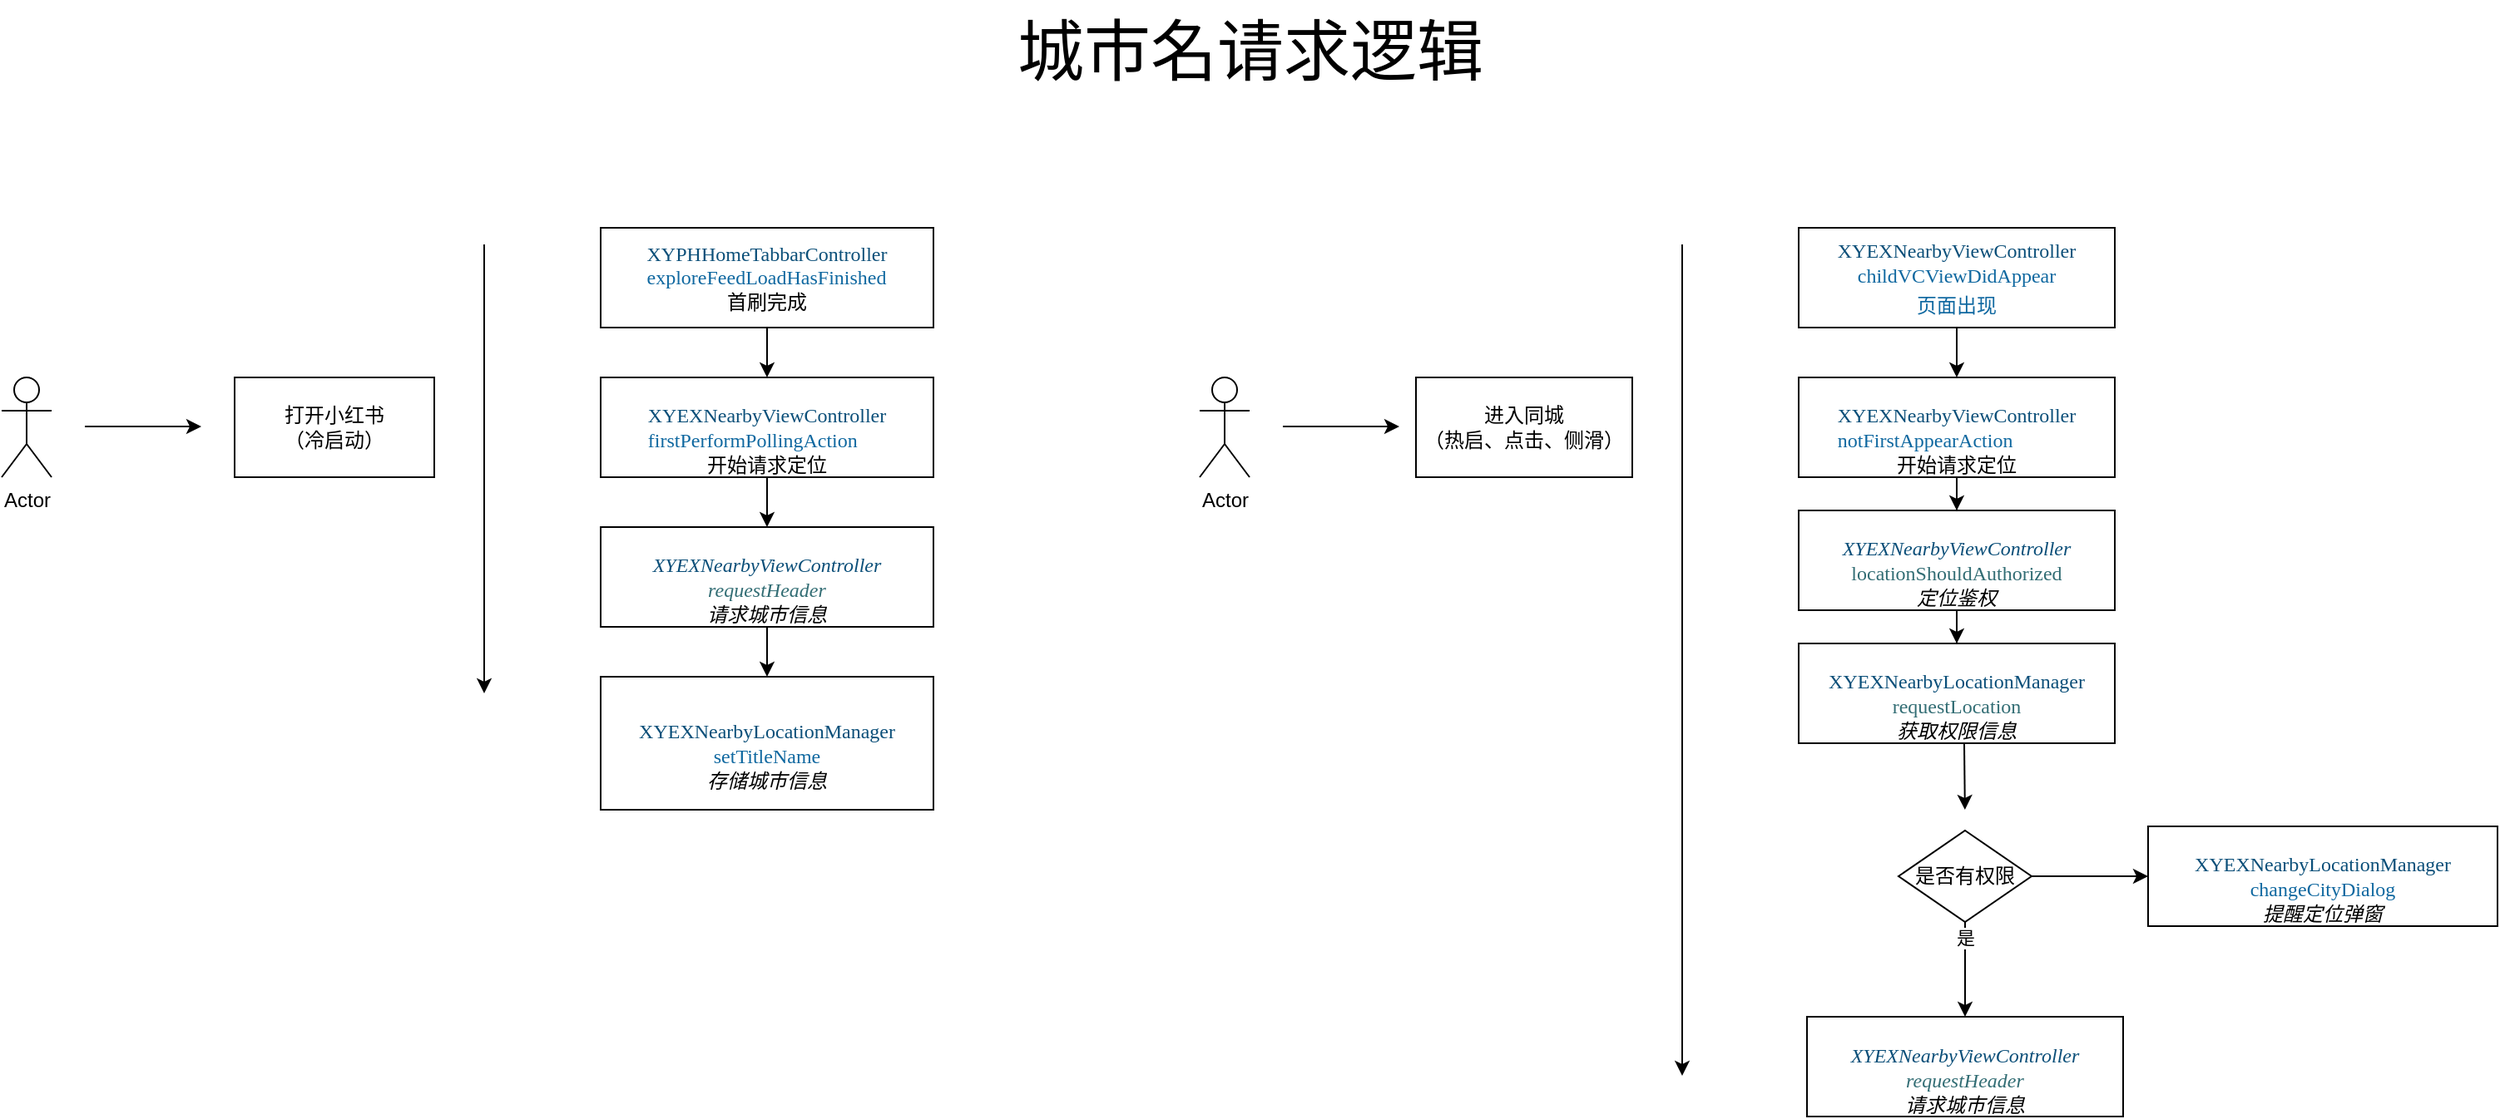 <mxfile version="24.8.4">
  <diagram name="第 1 页" id="qipLQLGJwBN0YQek5SwC">
    <mxGraphModel dx="1548" dy="2058" grid="1" gridSize="10" guides="1" tooltips="1" connect="1" arrows="1" fold="1" page="1" pageScale="1" pageWidth="827" pageHeight="1169" math="0" shadow="0">
      <root>
        <mxCell id="0" />
        <mxCell id="1" parent="0" />
        <mxCell id="cepE9wcwmbxno1sN5WoF-1" value="Actor" style="shape=umlActor;verticalLabelPosition=bottom;verticalAlign=top;html=1;outlineConnect=0;" vertex="1" parent="1">
          <mxGeometry x="110" y="200" width="30" height="60" as="geometry" />
        </mxCell>
        <mxCell id="cepE9wcwmbxno1sN5WoF-2" value="" style="endArrow=classic;html=1;rounded=0;" edge="1" parent="1">
          <mxGeometry width="50" height="50" relative="1" as="geometry">
            <mxPoint x="160" y="229.5" as="sourcePoint" />
            <mxPoint x="230" y="229.5" as="targetPoint" />
          </mxGeometry>
        </mxCell>
        <mxCell id="cepE9wcwmbxno1sN5WoF-3" value="&lt;div&gt;&lt;span style=&quot;background-color: initial;&quot;&gt;打开小红书&lt;/span&gt;&lt;/div&gt;&lt;div&gt;&lt;span style=&quot;background-color: initial;&quot;&gt;（&lt;/span&gt;&lt;span style=&quot;background-color: initial;&quot;&gt;冷启动&lt;/span&gt;&lt;span style=&quot;background-color: initial;&quot;&gt;）&lt;/span&gt;&lt;/div&gt;" style="rounded=0;whiteSpace=wrap;html=1;" vertex="1" parent="1">
          <mxGeometry x="250" y="200" width="120" height="60" as="geometry" />
        </mxCell>
        <mxCell id="cepE9wcwmbxno1sN5WoF-37" style="edgeStyle=orthogonalEdgeStyle;rounded=0;orthogonalLoop=1;jettySize=auto;html=1;entryX=0.5;entryY=0;entryDx=0;entryDy=0;" edge="1" parent="1" source="cepE9wcwmbxno1sN5WoF-6" target="cepE9wcwmbxno1sN5WoF-7">
          <mxGeometry relative="1" as="geometry" />
        </mxCell>
        <mxCell id="cepE9wcwmbxno1sN5WoF-6" value="&lt;span style=&quot;background-color: rgb(255, 255, 255); color: rgb(11, 79, 121); font-family: Menlo; text-align: start;&quot;&gt;XYPHHomeTabbarController&lt;/span&gt;&lt;div&gt;&lt;div style=&quot;text-align: start;&quot;&gt;&lt;p style=&quot;margin: 0px; font-variant-numeric: normal; font-variant-east-asian: normal; font-variant-alternates: normal; font-size-adjust: none; font-kerning: auto; font-optical-sizing: auto; font-feature-settings: normal; font-variation-settings: normal; font-variant-position: normal; font-stretch: normal; line-height: normal; font-family: Menlo; color: rgb(15, 104, 160); background-color: rgb(255, 255, 255);&quot; class=&quot;p1&quot;&gt;exploreFeedLoadHasFinished&lt;/p&gt;&lt;/div&gt;&lt;div&gt;首刷完成&lt;/div&gt;&lt;/div&gt;" style="rounded=0;whiteSpace=wrap;html=1;fillColor=none;strokeColor=default;" vertex="1" parent="1">
          <mxGeometry x="470" y="110" width="200" height="60" as="geometry" />
        </mxCell>
        <mxCell id="cepE9wcwmbxno1sN5WoF-38" style="edgeStyle=orthogonalEdgeStyle;rounded=0;orthogonalLoop=1;jettySize=auto;html=1;entryX=0.5;entryY=0;entryDx=0;entryDy=0;" edge="1" parent="1" source="cepE9wcwmbxno1sN5WoF-7" target="cepE9wcwmbxno1sN5WoF-9">
          <mxGeometry relative="1" as="geometry" />
        </mxCell>
        <mxCell id="cepE9wcwmbxno1sN5WoF-7" value="&lt;span style=&quot;color: rgba(0, 0, 0, 0); font-family: monospace; font-size: 0px; text-align: start; text-wrap-mode: nowrap;&quot;&gt;%3CmxGraphModel%3E%3Croot%3E%3CmxCell%20id%3D%220%22%2F%3E%3CmxCell%20id%3D%221%22%20parent%3D%220%22%2F%3E%3CmxCell%20id%3D%222%22%20value%3D%22%26lt%3Bspan%20style%3D%26quot%3Bbackground-color%3A%20rgb(255%2C%20255%2C%20255)%3B%20color%3A%20rgb(11%2C%2079%2C%20121)%3B%20font-family%3A%20Menlo%3B%20text-align%3A%20start%3B%26quot%3B%26gt%3BXYPHHomeTabbarController%26lt%3B%2Fspan%26gt%3B%26lt%3Bdiv%26gt%3B%26lt%3Bdiv%20style%3D%26quot%3Btext-align%3A%20start%3B%26quot%3B%26gt%3B%26lt%3Bp%20style%3D%26quot%3Bmargin%3A%200px%3B%20font-variant-numeric%3A%20normal%3B%20font-variant-east-asian%3A%20normal%3B%20font-variant-alternates%3A%20normal%3B%20font-size-adjust%3A%20none%3B%20font-kerning%3A%20auto%3B%20font-optical-sizing%3A%20auto%3B%20font-feature-settings%3A%20normal%3B%20font-variation-settings%3A%20normal%3B%20font-variant-position%3A%20normal%3B%20font-stretch%3A%20normal%3B%20line-height%3A%20normal%3B%20font-family%3A%20Menlo%3B%20color%3A%20rgb(15%2C%20104%2C%20160)%3B%20background-color%3A%20rgb(255%2C%20255%2C%20255)%3B%26quot%3B%20class%3D%26quot%3Bp1%26quot%3B%26gt%3BexploreFeedLoadHasFinished%26lt%3B%2Fp%26gt%3B%26lt%3B%2Fdiv%26gt%3B%26lt%3Bdiv%26gt%3B%E9%A6%96%E5%88%B7%E5%AE%8C%E6%88%90%26lt%3B%2Fdiv%26gt%3B%26lt%3B%2Fdiv%26gt%3B%22%20style%3D%22rounded%3D0%3BwhiteSpace%3Dwrap%3Bhtml%3D1%3BfillColor%3Dnone%3BstrokeColor%3Dnone%3B%22%20vertex%3D%221%22%20parent%3D%221%22%3E%3CmxGeometry%20x%3D%22470%22%20y%3D%22110%22%20width%3D%22120%22%20height%3D%2260%22%20as%3D%22geometry%22%2F%3E%3C%2FmxCell%3E%3C%2Froot%3E%3C%2FmxGraphModel%3E&lt;/span&gt;&lt;br&gt;&lt;div&gt;&lt;div style=&quot;text-align: start;&quot;&gt;&lt;p style=&quot;margin: 0px; font-variant-numeric: normal; font-variant-east-asian: normal; font-variant-alternates: normal; font-size-adjust: none; font-kerning: auto; font-optical-sizing: auto; font-feature-settings: normal; font-variation-settings: normal; font-variant-position: normal; font-stretch: normal; line-height: normal; font-family: Menlo; color: rgb(11, 79, 121); background-color: rgb(255, 255, 255);&quot; class=&quot;p1&quot;&gt;XYEXNearbyViewController&lt;/p&gt;&lt;p style=&quot;margin: 0px; font-variant-numeric: normal; font-variant-east-asian: normal; font-variant-alternates: normal; font-size-adjust: none; font-kerning: auto; font-optical-sizing: auto; font-feature-settings: normal; font-variation-settings: normal; font-variant-position: normal; font-stretch: normal; line-height: normal; font-family: Menlo; color: rgb(15, 104, 160); background-color: rgb(255, 255, 255);&quot; class=&quot;p1&quot;&gt;firstPerformPollingAction&lt;/p&gt;&lt;/div&gt;&lt;div&gt;开始请求定位&lt;/div&gt;&lt;/div&gt;" style="rounded=0;whiteSpace=wrap;html=1;fillColor=none;strokeColor=default;" vertex="1" parent="1">
          <mxGeometry x="470" y="200" width="200" height="60" as="geometry" />
        </mxCell>
        <mxCell id="cepE9wcwmbxno1sN5WoF-8" value="" style="endArrow=classic;html=1;rounded=0;" edge="1" parent="1">
          <mxGeometry width="50" height="50" relative="1" as="geometry">
            <mxPoint x="400" y="120" as="sourcePoint" />
            <mxPoint x="400" y="390" as="targetPoint" />
          </mxGeometry>
        </mxCell>
        <mxCell id="cepE9wcwmbxno1sN5WoF-40" style="edgeStyle=orthogonalEdgeStyle;rounded=0;orthogonalLoop=1;jettySize=auto;html=1;" edge="1" parent="1" source="cepE9wcwmbxno1sN5WoF-9" target="cepE9wcwmbxno1sN5WoF-10">
          <mxGeometry relative="1" as="geometry" />
        </mxCell>
        <mxCell id="cepE9wcwmbxno1sN5WoF-9" value="&lt;span style=&quot;color: rgba(0, 0, 0, 0); font-family: monospace; font-size: 0px; text-wrap-mode: nowrap;&quot;&gt;%3CmxGraphModel%3E%3Croot%3E%3CmxCell%20id%3D%220%22%2F%3E%3CmxCell%20id%3D%221%22%20parent%3D%220%22%2F%3E%3CmxCell%20id%3D%222%22%20value%3D%22%26lt%3Bspan%20style%3D%26quot%3Bbackground-color%3A%20rgb(255%2C%20255%2C%20255)%3B%20color%3A%20rgb(11%2C%2079%2C%20121)%3B%20font-family%3A%20Menlo%3B%20text-align%3A%20start%3B%26quot%3B%26gt%3BXYPHHomeTabbarController%26lt%3B%2Fspan%26gt%3B%26lt%3Bdiv%26gt%3B%26lt%3Bdiv%20style%3D%26quot%3Btext-align%3A%20start%3B%26quot%3B%26gt%3B%26lt%3Bp%20style%3D%26quot%3Bmargin%3A%200px%3B%20font-variant-numeric%3A%20normal%3B%20font-variant-east-asian%3A%20normal%3B%20font-variant-alternates%3A%20normal%3B%20font-size-adjust%3A%20none%3B%20font-kerning%3A%20auto%3B%20font-optical-sizing%3A%20auto%3B%20font-feature-settings%3A%20normal%3B%20font-variation-settings%3A%20normal%3B%20font-variant-position%3A%20normal%3B%20font-stretch%3A%20normal%3B%20line-height%3A%20normal%3B%20font-family%3A%20Menlo%3B%20color%3A%20rgb(15%2C%20104%2C%20160)%3B%20background-color%3A%20rgb(255%2C%20255%2C%20255)%3B%26quot%3B%20class%3D%26quot%3Bp1%26quot%3B%26gt%3BexploreFeedLoadHasFinished%26lt%3B%2Fp%26gt%3B%26lt%3B%2Fdiv%26gt%3B%26lt%3Bdiv%26gt%3B%E9%A6%96%E5%88%B7%E5%AE%8C%E6%88%90%26lt%3B%2Fdiv%26gt%3B%26lt%3B%2Fdiv%26gt%3B%22%20style%3D%22rounded%3D0%3BwhiteSpace%3Dwrap%3Bhtml%3D1%3BfillColor%3Dnone%3BstrokeColor%3Dnone%3B%22%20vertex%3D%221%22%20parent%3D%221%22%3E%3CmxGeometry%20x%3D%22470%22%20y%3D%22110%22%20width%3D%22120%22%20height%3D%2260%22%20as%3D%22geometry%22%2F%3E%3C%2FmxCell%3E%3C%2Froot%3E%3C%2FmxGraphModel%3E&lt;/span&gt;&lt;br&gt;&lt;div&gt;&lt;div style=&quot;&quot;&gt;&lt;p style=&quot;margin: 0px; font-variant-numeric: normal; font-variant-east-asian: normal; font-variant-alternates: normal; font-size-adjust: none; font-kerning: auto; font-optical-sizing: auto; font-feature-settings: normal; font-variation-settings: normal; font-variant-position: normal; font-stretch: normal; line-height: normal; font-family: Menlo; color: rgb(11, 79, 121); background-color: rgb(255, 255, 255);&quot; class=&quot;p1&quot;&gt;XYEXNearbyViewController&lt;/p&gt;&lt;p style=&quot;margin: 0px; font-variant-numeric: normal; font-variant-east-asian: normal; font-variant-alternates: normal; font-size-adjust: none; font-kerning: auto; font-optical-sizing: auto; font-feature-settings: normal; font-variation-settings: normal; font-variant-position: normal; font-stretch: normal; line-height: normal; font-family: Menlo; color: rgb(11, 79, 121); background-color: rgb(255, 255, 255);&quot; class=&quot;p1&quot;&gt;&lt;span style=&quot;color: rgb(50, 109, 116);&quot;&gt;requestHeader&lt;/span&gt;&lt;span style=&quot;background-color: rgb(251, 251, 251); color: rgba(0, 0, 0, 0); font-family: monospace; font-size: 0px; text-wrap-mode: nowrap;&quot;&gt;%3CmxGraphModel%3E%3Croot%3E%3CmxCell%20id%3D%220%22%2F%3E%3CmxCell%20id%3D%221%22%20parent%3D%220%22%2F%3E%3CmxCell%20id%3D%222%22%20value%3D%22%26lt%3Bspan%20style%3D%26quot%3Bcolor%3A%20rgba(0%2C%200%2C%200%2C%200)%3B%20font-family%3A%20monospace%3B%20font-size%3A%200px%3B%20text-align%3A%20start%3B%20text-wrap-mode%3A%20nowrap%3B%26quot%3B%26gt%3B%253CmxGraphModel%253E%253Croot%253E%253CmxCell%2520id%253D%25220%2522%252F%253E%253CmxCell%2520id%253D%25221%2522%2520parent%253D%25220%2522%252F%253E%253CmxCell%2520id%253D%25222%2522%2520value%253D%2522%2526lt%253Bspan%2520style%253D%2526quot%253Bbackground-color%253A%2520rgb(255%252C%2520255%252C%2520255)%253B%2520color%253A%2520rgb(11%252C%252079%252C%2520121)%253B%2520font-family%253A%2520Menlo%253B%2520text-align%253A%2520start%253B%2526quot%253B%2526gt%253BXYPHHomeTabbarController%2526lt%253B%252Fspan%2526gt%253B%2526lt%253Bdiv%2526gt%253B%2526lt%253Bdiv%2520style%253D%2526quot%253Btext-align%253A%2520start%253B%2526quot%253B%2526gt%253B%2526lt%253Bp%2520style%253D%2526quot%253Bmargin%253A%25200px%253B%2520font-variant-numeric%253A%2520normal%253B%2520font-variant-east-asian%253A%2520normal%253B%2520font-variant-alternates%253A%2520normal%253B%2520font-size-adjust%253A%2520none%253B%2520font-kerning%253A%2520auto%253B%2520font-optical-sizing%253A%2520auto%253B%2520font-feature-settings%253A%2520normal%253B%2520font-variation-settings%253A%2520normal%253B%2520font-variant-position%253A%2520normal%253B%2520font-stretch%253A%2520normal%253B%2520line-height%253A%2520normal%253B%2520font-family%253A%2520Menlo%253B%2520color%253A%2520rgb(15%252C%2520104%252C%2520160)%253B%2520background-color%253A%2520rgb(255%252C%2520255%252C%2520255)%253B%2526quot%253B%2520class%253D%2526quot%253Bp1%2526quot%253B%2526gt%253BexploreFeedLoadHasFinished%2526lt%253B%252Fp%2526gt%253B%2526lt%253B%252Fdiv%2526gt%253B%2526lt%253Bdiv%2526gt%253B%25E9%25A6%2596%25E5%2588%25B7%25E5%25AE%258C%25E6%2588%2590%2526lt%253B%252Fdiv%2526gt%253B%2526lt%253B%252Fdiv%2526gt%253B%2522%2520style%253D%2522rounded%253D0%253BwhiteSpace%253Dwrap%253Bhtml%253D1%253BfillColor%253Dnone%253BstrokeColor%253Dnone%253B%2522%2520vertex%253D%25221%2522%2520parent%253D%25221%2522%253E%253CmxGeometry%2520x%253D%2522470%2522%2520y%253D%2522110%2522%2520width%253D%2522120%2522%2520height%253D%252260%2522%2520as%253D%2522geometry%2522%252F%253E%253C%252FmxCell%253E%253C%252Froot%253E%253C%252FmxGraphModel%253E%26lt%3B%2Fspan%26gt%3B%26lt%3Bbr%26gt%3B%26lt%3Bdiv%26gt%3B%26lt%3Bdiv%20style%3D%26quot%3Btext-align%3A%20start%3B%26quot%3B%26gt%3B%26lt%3Bp%20style%3D%26quot%3Bmargin%3A%200px%3B%20font-variant-numeric%3A%20normal%3B%20font-variant-east-asian%3A%20normal%3B%20font-variant-alternates%3A%20normal%3B%20font-size-adjust%3A%20none%3B%20font-kerning%3A%20auto%3B%20font-optical-sizing%3A%20auto%3B%20font-feature-settings%3A%20normal%3B%20font-variation-settings%3A%20normal%3B%20font-variant-position%3A%20normal%3B%20font-stretch%3A%20normal%3B%20line-height%3A%20normal%3B%20font-family%3A%20Menlo%3B%20color%3A%20rgb(11%2C%2079%2C%20121)%3B%20background-color%3A%20rgb(255%2C%20255%2C%20255)%3B%26quot%3B%20class%3D%26quot%3Bp1%26quot%3B%26gt%3BXYEXNearbyViewController%26lt%3B%2Fp%26gt%3B%26lt%3Bp%20style%3D%26quot%3Bmargin%3A%200px%3B%20font-variant-numeric%3A%20normal%3B%20font-variant-east-asian%3A%20normal%3B%20font-variant-alternates%3A%20normal%3B%20font-size-adjust%3A%20none%3B%20font-kerning%3A%20auto%3B%20font-optical-sizing%3A%20auto%3B%20font-feature-settings%3A%20normal%3B%20font-variation-settings%3A%20normal%3B%20font-variant-position%3A%20normal%3B%20font-stretch%3A%20normal%3B%20line-height%3A%20normal%3B%20font-family%3A%20Menlo%3B%20color%3A%20rgb(15%2C%20104%2C%20160)%3B%20background-color%3A%20rgb(255%2C%20255%2C%20255)%3B%26quot%3B%20class%3D%26quot%3Bp1%26quot%3B%26gt%3BfirstPerformPollingAction%26lt%3B%2Fp%26gt%3B%26lt%3B%2Fdiv%26gt%3B%26lt%3Bdiv%26gt%3B%E5%BC%80%E5%A7%8B%E8%AF%B7%E6%B1%82%E5%AE%9A%E4%BD%8D%26lt%3B%2Fdiv%26gt%3B%26lt%3B%2Fdiv%26gt%3B%22%20style%3D%22rounded%3D0%3BwhiteSpace%3Dwrap%3Bhtml%3D1%3BfillColor%3Dnone%3BstrokeColor%3Dnone%3B%22%20vertex%3D%221%22%20parent%3D%221%22%3E%3CmxGeometry%20x%3D%22470%22%20y%3D%22200%22%20width%3D%22120%22%20height%3D%2260%22%20as%3D%22geometry%22%2F%3E%3C%2FmxCell%3E%3C%2Froot%3E%3C%2FmxGraphModel%3E&lt;/span&gt;&lt;/p&gt;&lt;/div&gt;&lt;div&gt;请求城市信息&lt;/div&gt;&lt;/div&gt;" style="rounded=0;whiteSpace=wrap;html=1;fillColor=none;strokeColor=default;fontStyle=2;align=center;" vertex="1" parent="1">
          <mxGeometry x="470" y="290" width="200" height="60" as="geometry" />
        </mxCell>
        <mxCell id="cepE9wcwmbxno1sN5WoF-10" value="&lt;span style=&quot;color: rgba(0, 0, 0, 0); font-family: monospace; font-size: 0px; text-wrap-mode: nowrap;&quot;&gt;%3CmxGraphModel%3E%3Croot%3E%3CmxCell%20id%3D%220%22%2F%3E%3CmxCell%20id%3D%221%22%20parent%3D%220%22%2F%3E%3CmxCell%20id%3D%222%22%20value%3D%22%26lt%3Bspan%20style%3D%26quot%3Bbackground-color%3A%20rgb(255%2C%20255%2C%20255)%3B%20color%3A%20rgb(11%2C%2079%2C%20121)%3B%20font-family%3A%20Menlo%3B%20text-align%3A%20start%3B%26quot%3B%26gt%3BXYPHHomeTabbarController%26lt%3B%2Fspan%26gt%3B%26lt%3Bdiv%26gt%3B%26lt%3Bdiv%20style%3D%26quot%3Btext-align%3A%20start%3B%26quot%3B%26gt%3B%26lt%3Bp%20style%3D%26quot%3Bmargin%3A%200px%3B%20font-variant-numeric%3A%20normal%3B%20font-variant-east-asian%3A%20normal%3B%20font-variant-alternates%3A%20normal%3B%20font-size-adjust%3A%20none%3B%20font-kerning%3A%20auto%3B%20font-optical-sizing%3A%20auto%3B%20font-feature-settings%3A%20normal%3B%20font-variation-settings%3A%20normal%3B%20font-variant-position%3A%20normal%3B%20font-stretch%3A%20normal%3B%20line-height%3A%20normal%3B%20font-family%3A%20Menlo%3B%20color%3A%20rgb(15%2C%20104%2C%20160)%3B%20background-color%3A%20rgb(255%2C%20255%2C%20255)%3B%26quot%3B%20class%3D%26quot%3Bp1%26quot%3B%26gt%3BexploreFeedLoadHasFinished%26lt%3B%2Fp%26gt%3B%26lt%3B%2Fdiv%26gt%3B%26lt%3Bdiv%26gt%3B%E9%A6%96%E5%88%B7%E5%AE%8C%E6%88%90%26lt%3B%2Fdiv%26gt%3B%26lt%3B%2Fdiv%26gt%3B%22%20style%3D%22rounded%3D0%3BwhiteSpace%3Dwrap%3Bhtml%3D1%3BfillColor%3Dnone%3BstrokeColor%3Dnone%3B%22%20vertex%3D%221%22%20parent%3D%221%22%3E%3CmxGeometry%20x%3D%22470%22%20y%3D%22110%22%20width%3D%22120%22%20height%3D%2260%22%20as%3D%22geometry%22%2F%3E%3C%2FmxCell%3E%3C%2Froot%3E%3C%2FmxGraphModel%3E&lt;/span&gt;&lt;br&gt;&lt;div&gt;&lt;div style=&quot;&quot;&gt;&lt;p style=&quot;margin: 0px; font-variant-numeric: normal; font-variant-east-asian: normal; font-variant-alternates: normal; font-size-adjust: none; font-kerning: auto; font-optical-sizing: auto; font-feature-settings: normal; font-variation-settings: normal; font-variant-position: normal; font-stretch: normal; line-height: normal; font-family: Menlo; color: rgb(11, 79, 121); background-color: rgb(255, 255, 255);&quot; class=&quot;p1&quot;&gt;&lt;span style=&quot;color: rgba(0, 0, 0, 0); font-family: monospace; font-size: 0px; font-style: normal; text-align: start; text-wrap-mode: nowrap; background-color: rgb(251, 251, 251);&quot;&gt;%3CmxGraphModel%3E%3Croot%3E%3CmxCell%20id%3D%220%22%2F%3E%3CmxCell%20id%3D%221%22%20parent%3D%220%22%2F%3E%3CmxCell%20id%3D%222%22%20value%3D%22%26lt%3Bspan%20style%3D%26quot%3Bcolor%3A%20rgba(0%2C%200%2C%200%2C%200)%3B%20font-family%3A%20monospace%3B%20font-size%3A%200px%3B%20text-wrap-mode%3A%20nowrap%3B%26quot%3B%26gt%3B%253CmxGraphModel%253E%253Croot%253E%253CmxCell%2520id%253D%25220%2522%252F%253E%253CmxCell%2520id%253D%25221%2522%2520parent%253D%25220%2522%252F%253E%253CmxCell%2520id%253D%25222%2522%2520value%253D%2522%2526lt%253Bspan%2520style%253D%2526quot%253Bbackground-color%253A%2520rgb(255%252C%2520255%252C%2520255)%253B%2520color%253A%2520rgb(11%252C%252079%252C%2520121)%253B%2520font-family%253A%2520Menlo%253B%2520text-align%253A%2520start%253B%2526quot%253B%2526gt%253BXYPHHomeTabbarController%2526lt%253B%252Fspan%2526gt%253B%2526lt%253Bdiv%2526gt%253B%2526lt%253Bdiv%2520style%253D%2526quot%253Btext-align%253A%2520start%253B%2526quot%253B%2526gt%253B%2526lt%253Bp%2520style%253D%2526quot%253Bmargin%253A%25200px%253B%2520font-variant-numeric%253A%2520normal%253B%2520font-variant-east-asian%253A%2520normal%253B%2520font-variant-alternates%253A%2520normal%253B%2520font-size-adjust%253A%2520none%253B%2520font-kerning%253A%2520auto%253B%2520font-optical-sizing%253A%2520auto%253B%2520font-feature-settings%253A%2520normal%253B%2520font-variation-settings%253A%2520normal%253B%2520font-variant-position%253A%2520normal%253B%2520font-stretch%253A%2520normal%253B%2520line-height%253A%2520normal%253B%2520font-family%253A%2520Menlo%253B%2520color%253A%2520rgb(15%252C%2520104%252C%2520160)%253B%2520background-color%253A%2520rgb(255%252C%2520255%252C%2520255)%253B%2526quot%253B%2520class%253D%2526quot%253Bp1%2526quot%253B%2526gt%253BexploreFeedLoadHasFinished%2526lt%253B%252Fp%2526gt%253B%2526lt%253B%252Fdiv%2526gt%253B%2526lt%253Bdiv%2526gt%253B%25E9%25A6%2596%25E5%2588%25B7%25E5%25AE%258C%25E6%2588%2590%2526lt%253B%252Fdiv%2526gt%253B%2526lt%253B%252Fdiv%2526gt%253B%2522%2520style%253D%2522rounded%253D0%253BwhiteSpace%253Dwrap%253Bhtml%253D1%253BfillColor%253Dnone%253BstrokeColor%253Dnone%253B%2522%2520vertex%253D%25221%2522%2520parent%253D%25221%2522%253E%253CmxGeometry%2520x%253D%2522470%2522%2520y%253D%2522110%2522%2520width%253D%2522120%2522%2520height%253D%252260%2522%2520as%253D%2522geometry%2522%252F%253E%253C%252FmxCell%253E%253C%252Froot%253E%253C%252FmxGraphModel%253E%26lt%3B%2Fspan%26gt%3B%26lt%3Bbr%26gt%3B%26lt%3Bdiv%26gt%3B%26lt%3Bdiv%20style%3D%26quot%3B%26quot%3B%26gt%3B%26lt%3Bp%20style%3D%26quot%3Bmargin%3A%200px%3B%20font-variant-numeric%3A%20normal%3B%20font-variant-east-asian%3A%20normal%3B%20font-variant-alternates%3A%20normal%3B%20font-size-adjust%3A%20none%3B%20font-kerning%3A%20auto%3B%20font-optical-sizing%3A%20auto%3B%20font-feature-settings%3A%20normal%3B%20font-variation-settings%3A%20normal%3B%20font-variant-position%3A%20normal%3B%20font-stretch%3A%20normal%3B%20line-height%3A%20normal%3B%20font-family%3A%20Menlo%3B%20color%3A%20rgb(11%2C%2079%2C%20121)%3B%20background-color%3A%20rgb(255%2C%20255%2C%20255)%3B%26quot%3B%20class%3D%26quot%3Bp1%26quot%3B%26gt%3BXYEXNearbyViewController%26lt%3B%2Fp%26gt%3B%26lt%3Bp%20style%3D%26quot%3Bmargin%3A%200px%3B%20font-variant-numeric%3A%20normal%3B%20font-variant-east-asian%3A%20normal%3B%20font-variant-alternates%3A%20normal%3B%20font-size-adjust%3A%20none%3B%20font-kerning%3A%20auto%3B%20font-optical-sizing%3A%20auto%3B%20font-feature-settings%3A%20normal%3B%20font-variation-settings%3A%20normal%3B%20font-variant-position%3A%20normal%3B%20font-stretch%3A%20normal%3B%20line-height%3A%20normal%3B%20font-family%3A%20Menlo%3B%20color%3A%20rgb(11%2C%2079%2C%20121)%3B%20background-color%3A%20rgb(255%2C%20255%2C%20255)%3B%26quot%3B%20class%3D%26quot%3Bp1%26quot%3B%26gt%3B%26lt%3Bspan%20style%3D%26quot%3Bcolor%3A%20rgb(50%2C%20109%2C%20116)%3B%26quot%3B%26gt%3BrequestHeader%26lt%3B%2Fspan%26gt%3B%26lt%3Bspan%20style%3D%26quot%3Bbackground-color%3A%20rgb(251%2C%20251%2C%20251)%3B%20color%3A%20rgba(0%2C%200%2C%200%2C%200)%3B%20font-family%3A%20monospace%3B%20font-size%3A%200px%3B%20text-wrap-mode%3A%20nowrap%3B%26quot%3B%26gt%3B%253CmxGraphModel%253E%253Croot%253E%253CmxCell%2520id%253D%25220%2522%252F%253E%253CmxCell%2520id%253D%25221%2522%2520parent%253D%25220%2522%252F%253E%253CmxCell%2520id%253D%25222%2522%2520value%253D%2522%2526lt%253Bspan%2520style%253D%2526quot%253Bcolor%253A%2520rgba(0%252C%25200%252C%25200%252C%25200)%253B%2520font-family%253A%2520monospace%253B%2520font-size%253A%25200px%253B%2520text-align%253A%2520start%253B%2520text-wrap-mode%253A%2520nowrap%253B%2526quot%253B%2526gt%253B%25253CmxGraphModel%25253E%25253Croot%25253E%25253CmxCell%252520id%25253D%2525220%252522%25252F%25253E%25253CmxCell%252520id%25253D%2525221%252522%252520parent%25253D%2525220%252522%25252F%25253E%25253CmxCell%252520id%25253D%2525222%252522%252520value%25253D%252522%252526lt%25253Bspan%252520style%25253D%252526quot%25253Bbackground-color%25253A%252520rgb(255%25252C%252520255%25252C%252520255)%25253B%252520color%25253A%252520rgb(11%25252C%25252079%25252C%252520121)%25253B%252520font-family%25253A%252520Menlo%25253B%252520text-align%25253A%252520start%25253B%252526quot%25253B%252526gt%25253BXYPHHomeTabbarController%252526lt%25253B%25252Fspan%252526gt%25253B%252526lt%25253Bdiv%252526gt%25253B%252526lt%25253Bdiv%252520style%25253D%252526quot%25253Btext-align%25253A%252520start%25253B%252526quot%25253B%252526gt%25253B%252526lt%25253Bp%252520style%25253D%252526quot%25253Bmargin%25253A%2525200px%25253B%252520font-variant-numeric%25253A%252520normal%25253B%252520font-variant-east-asian%25253A%252520normal%25253B%252520font-variant-alternates%25253A%252520normal%25253B%252520font-size-adjust%25253A%252520none%25253B%252520font-kerning%25253A%252520auto%25253B%252520font-optical-sizing%25253A%252520auto%25253B%252520font-feature-settings%25253A%252520normal%25253B%252520font-variation-settings%25253A%252520normal%25253B%252520font-variant-position%25253A%252520normal%25253B%252520font-stretch%25253A%252520normal%25253B%252520line-height%25253A%252520normal%25253B%252520font-family%25253A%252520Menlo%25253B%252520color%25253A%252520rgb(15%25252C%252520104%25252C%252520160)%25253B%252520background-color%25253A%252520rgb(255%25252C%252520255%25252C%252520255)%25253B%252526quot%25253B%252520class%25253D%252526quot%25253Bp1%252526quot%25253B%252526gt%25253BexploreFeedLoadHasFinished%252526lt%25253B%25252Fp%252526gt%25253B%252526lt%25253B%25252Fdiv%252526gt%25253B%252526lt%25253Bdiv%252526gt%25253B%2525E9%2525A6%252596%2525E5%252588%2525B7%2525E5%2525AE%25258C%2525E6%252588%252590%252526lt%25253B%25252Fdiv%252526gt%25253B%252526lt%25253B%25252Fdiv%252526gt%25253B%252522%252520style%25253D%252522rounded%25253D0%25253BwhiteSpace%25253Dwrap%25253Bhtml%25253D1%25253BfillColor%25253Dnone%25253BstrokeColor%25253Dnone%25253B%252522%252520vertex%25253D%2525221%252522%252520parent%25253D%2525221%252522%25253E%25253CmxGeometry%252520x%25253D%252522470%252522%252520y%25253D%252522110%252522%252520width%25253D%252522120%252522%252520height%25253D%25252260%252522%252520as%25253D%252522geometry%252522%25252F%25253E%25253C%25252FmxCell%25253E%25253C%25252Froot%25253E%25253C%25252FmxGraphModel%25253E%2526lt%253B%252Fspan%2526gt%253B%2526lt%253Bbr%2526gt%253B%2526lt%253Bdiv%2526gt%253B%2526lt%253Bdiv%2520style%253D%2526quot%253Btext-align%253A%2520start%253B%2526quot%253B%2526gt%253B%2526lt%253Bp%2520style%253D%2526quot%253Bmargin%253A%25200px%253B%2520font-variant-numeric%253A%2520normal%253B%2520font-variant-east-asian%253A%2520normal%253B%2520font-variant-alternates%253A%2520normal%253B%2520font-size-adjust%253A%2520none%253B%2520font-kerning%253A%2520auto%253B%2520font-optical-sizing%253A%2520auto%253B%2520font-feature-settings%253A%2520normal%253B%2520font-variation-settings%253A%2520normal%253B%2520font-variant-position%253A%2520normal%253B%2520font-stretch%253A%2520normal%253B%2520line-height%253A%2520normal%253B%2520font-family%253A%2520Menlo%253B%2520color%253A%2520rgb(11%252C%252079%252C%2520121)%253B%2520background-color%253A%2520rgb(255%252C%2520255%252C%2520255)%253B%2526quot%253B%2520class%253D%2526quot%253Bp1%2526quot%253B%2526gt%253BXYEXNearbyViewController%2526lt%253B%252Fp%2526gt%253B%2526lt%253Bp%2520style%253D%2526quot%253Bmargin%253A%25200px%253B%2520font-variant-numeric%253A%2520normal%253B%2520font-variant-east-asian%253A%2520normal%253B%2520font-variant-alternates%253A%2520normal%253B%2520font-size-adjust%253A%2520none%253B%2520font-kerning%253A%2520auto%253B%2520font-optical-sizing%253A%2520auto%253B%2520font-feature-settings%253A%2520normal%253B%2520font-variation-settings%253A%2520normal%253B%2520font-variant-position%253A%2520normal%253B%2520font-stretch%253A%2520normal%253B%2520line-height%253A%2520normal%253B%2520font-family%253A%2520Menlo%253B%2520color%253A%2520rgb(15%252C%2520104%252C%2520160)%253B%2520background-color%253A%2520rgb(255%252C%2520255%252C%2520255)%253B%2526quot%253B%2520class%253D%2526quot%253Bp1%2526quot%253B%2526gt%253BfirstPerformPollingAction%2526lt%253B%252Fp%2526gt%253B%2526lt%253B%252Fdiv%2526gt%253B%2526lt%253Bdiv%2526gt%253B%25E5%25BC%2580%25E5%25A7%258B%25E8%25AF%25B7%25E6%25B1%2582%25E5%25AE%259A%25E4%25BD%258D%2526lt%253B%252Fdiv%2526gt%253B%2526lt%253B%252Fdiv%2526gt%253B%2522%2520style%253D%2522rounded%253D0%253BwhiteSpace%253Dwrap%253Bhtml%253D1%253BfillColor%253Dnone%253BstrokeColor%253Dnone%253B%2522%2520vertex%253D%25221%2522%2520parent%253D%25221%2522%253E%253CmxGeometry%2520x%253D%2522470%2522%2520y%253D%2522200%2522%2520width%253D%2522120%2522%2520height%253D%252260%2522%2520as%253D%2522geometry%2522%252F%253E%253C%252FmxCell%253E%253C%252Froot%253E%253C%252FmxGraphModel%253E%26lt%3B%2Fspan%26gt%3B%26lt%3B%2Fp%26gt%3B%26lt%3B%2Fdiv%26gt%3B%26lt%3Bdiv%26gt%3B%E8%AF%B7%E6%B1%82%E5%9F%8E%E5%B8%82%E4%BF%A1%E6%81%AF%26lt%3B%2Fdiv%26gt%3B%26lt%3B%2Fdiv%26gt%3B%22%20style%3D%22rounded%3D0%3BwhiteSpace%3Dwrap%3Bhtml%3D1%3BfillColor%3Dnone%3BstrokeColor%3Dnone%3BfontStyle%3D2%3Balign%3Dcenter%3B%22%20vertex%3D%221%22%20parent%3D%221%22%3E%3CmxGeometry%20x%3D%22470%22%20y%3D%22280%22%20width%3D%22120%22%20height%3D%2260%22%20as%3D%22geometry%22%2F%3E%3C%2FmxCell%3E%3C%2Froot%3E%3C%2FmxGraphModel&lt;/span&gt;&lt;span style=&quot;font-style: normal; text-align: start;&quot;&gt;XYEXNearbyLocationManager&lt;/span&gt;&lt;/p&gt;&lt;p style=&quot;margin: 0px; font-variant-numeric: normal; font-variant-east-asian: normal; font-variant-alternates: normal; font-size-adjust: none; font-kerning: auto; font-optical-sizing: auto; font-feature-settings: normal; font-variation-settings: normal; font-variant-position: normal; font-stretch: normal; line-height: normal; font-family: Menlo; color: rgb(11, 79, 121); background-color: rgb(255, 255, 255);&quot; class=&quot;p1&quot;&gt;&lt;span style=&quot;color: rgba(0, 0, 0, 0); font-family: monospace; font-size: 0px; font-style: normal; text-align: start; text-wrap-mode: nowrap; background-color: rgb(251, 251, 251);&quot;&gt;%&lt;/span&gt;&lt;span style=&quot;color: rgb(15, 104, 160); font-style: normal; text-align: start;&quot;&gt;setTitleName&lt;/span&gt;&lt;span style=&quot;background-color: rgb(251, 251, 251); color: rgba(0, 0, 0, 0); font-family: monospace; font-size: 0px; text-wrap-mode: nowrap;&quot;&gt;%3CmxGraphModel%3E%3Croot%3E%3CmxCell%20id%3D%220%22%2F%3E%3CmxCell%20id%3D%221%22%20parent%3D%220%22%2F%3E%3CmxCell%20id%3D%222%22%20value%3D%22%26lt%3Bspan%20style%3D%26quot%3Bcolor%3A%20rgba(0%2C%200%2C%200%2C%200)%3B%20font-family%3A%20monospace%3B%20font-size%3A%200px%3B%20text-align%3A%20start%3B%20text-wrap-mode%3A%20nowrap%3B%26quot%3B%26gt%3B%253CmxGraphModel%253E%253Croot%253E%253CmxCell%2520id%253D%25220%2522%252F%253E%253CmxCell%2520id%253D%25221%2522%2520parent%253D%25220%2522%252F%253E%253CmxCell%2520id%253D%25222%2522%2520value%253D%2522%2526lt%253Bspan%2520style%253D%2526quot%253Bbackground-color%253A%2520rgb(255%252C%2520255%252C%2520255)%253B%2520color%253A%2520rgb(11%252C%252079%252C%2520121)%253B%2520font-family%253A%2520Menlo%253B%2520text-align%253A%2520start%253B%2526quot%253B%2526gt%253BXYPHHomeTabbarController%2526lt%253B%252Fspan%2526gt%253B%2526lt%253Bdiv%2526gt%253B%2526lt%253Bdiv%2520style%253D%2526quot%253Btext-align%253A%2520start%253B%2526quot%253B%2526gt%253B%2526lt%253Bp%2520style%253D%2526quot%253Bmargin%253A%25200px%253B%2520font-variant-numeric%253A%2520normal%253B%2520font-variant-east-asian%253A%2520normal%253B%2520font-variant-alternates%253A%2520normal%253B%2520font-size-adjust%253A%2520none%253B%2520font-kerning%253A%2520auto%253B%2520font-optical-sizing%253A%2520auto%253B%2520font-feature-settings%253A%2520normal%253B%2520font-variation-settings%253A%2520normal%253B%2520font-variant-position%253A%2520normal%253B%2520font-stretch%253A%2520normal%253B%2520line-height%253A%2520normal%253B%2520font-family%253A%2520Menlo%253B%2520color%253A%2520rgb(15%252C%2520104%252C%2520160)%253B%2520background-color%253A%2520rgb(255%252C%2520255%252C%2520255)%253B%2526quot%253B%2520class%253D%2526quot%253Bp1%2526quot%253B%2526gt%253BexploreFeedLoadHasFinished%2526lt%253B%252Fp%2526gt%253B%2526lt%253B%252Fdiv%2526gt%253B%2526lt%253Bdiv%2526gt%253B%25E9%25A6%2596%25E5%2588%25B7%25E5%25AE%258C%25E6%2588%2590%2526lt%253B%252Fdiv%2526gt%253B%2526lt%253B%252Fdiv%2526gt%253B%2522%2520style%253D%2522rounded%253D0%253BwhiteSpace%253Dwrap%253Bhtml%253D1%253BfillColor%253Dnone%253BstrokeColor%253Dnone%253B%2522%2520vertex%253D%25221%2522%2520parent%253D%25221%2522%253E%253CmxGeometry%2520x%253D%2522470%2522%2520y%253D%2522110%2522%2520width%253D%2522120%2522%2520height%253D%252260%2522%2520as%253D%2522geometry%2522%252F%253E%253C%252FmxCell%253E%253C%252Froot%253E%253C%252FmxGraphModel%253E%26lt%3B%2Fspan%26gt%3B%26lt%3Bbr%26gt%3B%26lt%3Bdiv%26gt%3B%26lt%3Bdiv%20style%3D%26quot%3Btext-align%3A%20start%3B%26quot%3B%26gt%3B%26lt%3Bp%20style%3D%26quot%3Bmargin%3A%200px%3B%20font-variant-numeric%3A%20normal%3B%20font-variant-east-asian%3A%20normal%3B%20font-variant-alternates%3A%20normal%3B%20font-size-adjust%3A%20none%3B%20font-kerning%3A%20auto%3B%20font-optical-sizing%3A%20auto%3B%20font-feature-settings%3A%20normal%3B%20font-variation-settings%3A%20normal%3B%20font-variant-position%3A%20normal%3B%20font-stretch%3A%20normal%3B%20line-height%3A%20normal%3B%20font-family%3A%20Menlo%3B%20color%3A%20rgb(11%2C%2079%2C%20121)%3B%20background-color%3A%20rgb(255%2C%20255%2C%20255)%3B%26quot%3B%20class%3D%26quot%3Bp1%26quot%3B%26gt%3BXYEXNearbyViewController%26lt%3B%2Fp%26gt%3B%26lt%3Bp%20style%3D%26quot%3Bmargin%3A%200px%3B%20font-variant-numeric%3A%20normal%3B%20font-variant-east-asian%3A%20normal%3B%20font-variant-alternates%3A%20normal%3B%20font-size-adjust%3A%20none%3B%20font-kerning%3A%20auto%3B%20font-optical-sizing%3A%20auto%3B%20font-feature-settings%3A%20normal%3B%20font-variation-settings%3A%20normal%3B%20font-variant-position%3A%20normal%3B%20font-stretch%3A%20normal%3B%20line-height%3A%20normal%3B%20font-family%3A%20Menlo%3B%20color%3A%20rgb(15%2C%20104%2C%20160)%3B%20background-color%3A%20rgb(255%2C%20255%2C%20255)%3B%26quot%3B%20class%3D%26quot%3Bp1%26quot%3B%26gt%3BfirstPerformPollingAction%26lt%3B%2Fp%26gt%3B%26lt%3B%2Fdiv%26gt%3B%26lt%3Bdiv%26gt%3B%E5%BC%80%E5%A7%8B%E8%AF%B7%E6%B1%82%E5%AE%9A%E4%BD%8D%26lt%3B%2Fdiv%26gt%3B%26lt%3B%2Fdiv%26gt%3B%22%20style%3D%22rounded%3D0%3BwhiteSpace%3Dwrap%3Bhtml%3D1%3BfillColor%3Dnone%3BstrokeColor%3Dnone%3B%22%20vertex%3D%221%22%20parent%3D%221%22%3E%3CmxGeometry%20x%3D%22470%22%20y%3D%22200%22%20width%3D%22120%22%20height%3D%2260%22%20as%3D%22geometry%22%2F%3E%3C%2FmxCell%3E%3C%2Froot%3E%3C%2FmxGraphModel%3E&lt;/span&gt;&lt;/p&gt;&lt;/div&gt;&lt;div&gt;存储城市信息&lt;/div&gt;&lt;/div&gt;" style="rounded=0;whiteSpace=wrap;html=1;fillColor=none;strokeColor=default;fontStyle=2;align=center;" vertex="1" parent="1">
          <mxGeometry x="470" y="380" width="200" height="80" as="geometry" />
        </mxCell>
        <mxCell id="cepE9wcwmbxno1sN5WoF-11" value="Actor" style="shape=umlActor;verticalLabelPosition=bottom;verticalAlign=top;html=1;outlineConnect=0;" vertex="1" parent="1">
          <mxGeometry x="830" y="200" width="30" height="60" as="geometry" />
        </mxCell>
        <mxCell id="cepE9wcwmbxno1sN5WoF-12" value="" style="endArrow=classic;html=1;rounded=0;" edge="1" parent="1">
          <mxGeometry width="50" height="50" relative="1" as="geometry">
            <mxPoint x="880" y="229.5" as="sourcePoint" />
            <mxPoint x="950" y="229.5" as="targetPoint" />
          </mxGeometry>
        </mxCell>
        <mxCell id="cepE9wcwmbxno1sN5WoF-13" value="&lt;div&gt;&lt;span style=&quot;background-color: initial;&quot;&gt;进入同城&lt;/span&gt;&lt;/div&gt;&lt;div&gt;&lt;span style=&quot;background-color: initial;&quot;&gt;（热&lt;/span&gt;&lt;span style=&quot;background-color: initial;&quot;&gt;启、点击、侧滑&lt;/span&gt;&lt;span style=&quot;background-color: initial;&quot;&gt;）&lt;/span&gt;&lt;/div&gt;" style="rounded=0;whiteSpace=wrap;html=1;" vertex="1" parent="1">
          <mxGeometry x="960" y="200" width="130" height="60" as="geometry" />
        </mxCell>
        <mxCell id="cepE9wcwmbxno1sN5WoF-36" style="edgeStyle=orthogonalEdgeStyle;rounded=0;orthogonalLoop=1;jettySize=auto;html=1;entryX=0.5;entryY=0;entryDx=0;entryDy=0;" edge="1" parent="1" source="cepE9wcwmbxno1sN5WoF-14" target="cepE9wcwmbxno1sN5WoF-15">
          <mxGeometry relative="1" as="geometry" />
        </mxCell>
        <mxCell id="cepE9wcwmbxno1sN5WoF-14" value="&lt;p class=&quot;p1&quot; style=&quot;margin: 0px; font-variant-numeric: normal; font-variant-east-asian: normal; font-variant-alternates: normal; font-size-adjust: none; font-kerning: auto; font-optical-sizing: auto; font-feature-settings: normal; font-variation-settings: normal; font-variant-position: normal; font-stretch: normal; line-height: normal; font-family: Menlo; color: rgb(11, 79, 121); background-color: rgb(255, 255, 255);&quot;&gt;XYEXNearbyViewController&lt;/p&gt;&lt;div&gt;&lt;div style=&quot;&quot;&gt;&lt;p class=&quot;p1&quot; style=&quot;margin: 0px; font-variant-numeric: normal; font-variant-east-asian: normal; font-variant-alternates: normal; font-size-adjust: none; font-kerning: auto; font-optical-sizing: auto; font-feature-settings: normal; font-variation-settings: normal; font-variant-position: normal; font-stretch: normal; line-height: normal; font-family: Menlo; color: rgb(15, 104, 160); background-color: rgb(255, 255, 255);&quot;&gt;childVCViewDidAppear&lt;/p&gt;&lt;p class=&quot;p1&quot; style=&quot;margin: 0px; font-variant-numeric: normal; font-variant-east-asian: normal; font-variant-alternates: normal; font-size-adjust: none; font-kerning: auto; font-optical-sizing: auto; font-feature-settings: normal; font-variation-settings: normal; font-variant-position: normal; font-stretch: normal; line-height: normal; font-family: Menlo; color: rgb(15, 104, 160); background-color: rgb(255, 255, 255);&quot;&gt;页面出现&lt;/p&gt;&lt;/div&gt;&lt;/div&gt;" style="rounded=0;whiteSpace=wrap;html=1;align=center;" vertex="1" parent="1">
          <mxGeometry x="1190" y="110" width="190" height="60" as="geometry" />
        </mxCell>
        <mxCell id="cepE9wcwmbxno1sN5WoF-33" style="edgeStyle=orthogonalEdgeStyle;rounded=0;orthogonalLoop=1;jettySize=auto;html=1;entryX=0.5;entryY=0;entryDx=0;entryDy=0;" edge="1" parent="1" source="cepE9wcwmbxno1sN5WoF-15" target="cepE9wcwmbxno1sN5WoF-17">
          <mxGeometry relative="1" as="geometry" />
        </mxCell>
        <mxCell id="cepE9wcwmbxno1sN5WoF-15" value="&lt;span style=&quot;color: rgba(0, 0, 0, 0); font-family: monospace; font-size: 0px; text-align: start; text-wrap-mode: nowrap;&quot;&gt;%3CmxGraphModel%3E%3Croot%3E%3CmxCell%20id%3D%220%22%2F%3E%3CmxCell%20id%3D%221%22%20parent%3D%220%22%2F%3E%3CmxCell%20id%3D%222%22%20value%3D%22%26lt%3Bspan%20style%3D%26quot%3Bbackground-color%3A%20rgb(255%2C%20255%2C%20255)%3B%20color%3A%20rgb(11%2C%2079%2C%20121)%3B%20font-family%3A%20Menlo%3B%20text-align%3A%20start%3B%26quot%3B%26gt%3BXYPHHomeTabbarController%26lt%3B%2Fspan%26gt%3B%26lt%3Bdiv%26gt%3B%26lt%3Bdiv%20style%3D%26quot%3Btext-align%3A%20start%3B%26quot%3B%26gt%3B%26lt%3Bp%20style%3D%26quot%3Bmargin%3A%200px%3B%20font-variant-numeric%3A%20normal%3B%20font-variant-east-asian%3A%20normal%3B%20font-variant-alternates%3A%20normal%3B%20font-size-adjust%3A%20none%3B%20font-kerning%3A%20auto%3B%20font-optical-sizing%3A%20auto%3B%20font-feature-settings%3A%20normal%3B%20font-variation-settings%3A%20normal%3B%20font-variant-position%3A%20normal%3B%20font-stretch%3A%20normal%3B%20line-height%3A%20normal%3B%20font-family%3A%20Menlo%3B%20color%3A%20rgb(15%2C%20104%2C%20160)%3B%20background-color%3A%20rgb(255%2C%20255%2C%20255)%3B%26quot%3B%20class%3D%26quot%3Bp1%26quot%3B%26gt%3BexploreFeedLoadHasFinished%26lt%3B%2Fp%26gt%3B%26lt%3B%2Fdiv%26gt%3B%26lt%3Bdiv%26gt%3B%E9%A6%96%E5%88%B7%E5%AE%8C%E6%88%90%26lt%3B%2Fdiv%26gt%3B%26lt%3B%2Fdiv%26gt%3B%22%20style%3D%22rounded%3D0%3BwhiteSpace%3Dwrap%3Bhtml%3D1%3BfillColor%3Dnone%3BstrokeColor%3Dnone%3B%22%20vertex%3D%221%22%20parent%3D%221%22%3E%3CmxGeometry%20x%3D%22470%22%20y%3D%22110%22%20width%3D%22120%22%20height%3D%2260%22%20as%3D%22geometry%22%2F%3E%3C%2FmxCell%3E%3C%2Froot%3E%3C%2FmxGraphModel%3E&lt;/span&gt;&lt;br&gt;&lt;div&gt;&lt;div style=&quot;text-align: start;&quot;&gt;&lt;p style=&quot;margin: 0px; font-variant-numeric: normal; font-variant-east-asian: normal; font-variant-alternates: normal; font-size-adjust: none; font-kerning: auto; font-optical-sizing: auto; font-feature-settings: normal; font-variation-settings: normal; font-variant-position: normal; font-stretch: normal; line-height: normal; font-family: Menlo; color: rgb(11, 79, 121); background-color: rgb(255, 255, 255);&quot; class=&quot;p1&quot;&gt;XYEXNearbyViewController&lt;/p&gt;&lt;p style=&quot;margin: 0px; font-variant-numeric: normal; font-variant-east-asian: normal; font-variant-alternates: normal; font-size-adjust: none; font-kerning: auto; font-optical-sizing: auto; font-feature-settings: normal; font-variation-settings: normal; font-variant-position: normal; font-stretch: normal; line-height: normal; font-family: Menlo; color: rgb(15, 104, 160); background-color: rgb(255, 255, 255);&quot; class=&quot;p1&quot;&gt;notFirstAppearAction&lt;/p&gt;&lt;/div&gt;&lt;div&gt;开始请求定位&lt;/div&gt;&lt;/div&gt;" style="rounded=0;whiteSpace=wrap;html=1;fillColor=none;strokeColor=default;" vertex="1" parent="1">
          <mxGeometry x="1190" y="200" width="190" height="60" as="geometry" />
        </mxCell>
        <mxCell id="cepE9wcwmbxno1sN5WoF-16" value="" style="endArrow=classic;html=1;rounded=0;" edge="1" parent="1">
          <mxGeometry width="50" height="50" relative="1" as="geometry">
            <mxPoint x="1120" y="120" as="sourcePoint" />
            <mxPoint x="1120" y="620" as="targetPoint" />
          </mxGeometry>
        </mxCell>
        <mxCell id="cepE9wcwmbxno1sN5WoF-31" value="" style="edgeStyle=orthogonalEdgeStyle;rounded=0;orthogonalLoop=1;jettySize=auto;html=1;" edge="1" parent="1" source="cepE9wcwmbxno1sN5WoF-17" target="cepE9wcwmbxno1sN5WoF-18">
          <mxGeometry relative="1" as="geometry" />
        </mxCell>
        <mxCell id="cepE9wcwmbxno1sN5WoF-17" value="&lt;span style=&quot;color: rgba(0, 0, 0, 0); font-family: monospace; font-size: 0px; text-wrap-mode: nowrap;&quot;&gt;%3CmxGraphModel%3E%3Croot%3E%3CmxCell%20id%3D%220%22%2F%3E%3CmxCell%20id%3D%221%22%20parent%3D%220%22%2F%3E%3CmxCell%20id%3D%222%22%20value%3D%22%26lt%3Bspan%20style%3D%26quot%3Bbackground-color%3A%20rgb(255%2C%20255%2C%20255)%3B%20color%3A%20rgb(11%2C%2079%2C%20121)%3B%20font-family%3A%20Menlo%3B%20text-align%3A%20start%3B%26quot%3B%26gt%3BXYPHHomeTabbarController%26lt%3B%2Fspan%26gt%3B%26lt%3Bdiv%26gt%3B%26lt%3Bdiv%20style%3D%26quot%3Btext-align%3A%20start%3B%26quot%3B%26gt%3B%26lt%3Bp%20style%3D%26quot%3Bmargin%3A%200px%3B%20font-variant-numeric%3A%20normal%3B%20font-variant-east-asian%3A%20normal%3B%20font-variant-alternates%3A%20normal%3B%20font-size-adjust%3A%20none%3B%20font-kerning%3A%20auto%3B%20font-optical-sizing%3A%20auto%3B%20font-feature-settings%3A%20normal%3B%20font-variation-settings%3A%20normal%3B%20font-variant-position%3A%20normal%3B%20font-stretch%3A%20normal%3B%20line-height%3A%20normal%3B%20font-family%3A%20Menlo%3B%20color%3A%20rgb(15%2C%20104%2C%20160)%3B%20background-color%3A%20rgb(255%2C%20255%2C%20255)%3B%26quot%3B%20class%3D%26quot%3Bp1%26quot%3B%26gt%3BexploreFeedLoadHasFinished%26lt%3B%2Fp%26gt%3B%26lt%3B%2Fdiv%26gt%3B%26lt%3Bdiv%26gt%3B%E9%A6%96%E5%88%B7%E5%AE%8C%E6%88%90%26lt%3B%2Fdiv%26gt%3B%26lt%3B%2Fdiv%26gt%3B%22%20style%3D%22rounded%3D0%3BwhiteSpace%3Dwrap%3Bhtml%3D1%3BfillColor%3Dnone%3BstrokeColor%3Dnone%3B%22%20vertex%3D%221%22%20parent%3D%221%22%3E%3CmxGeometry%20x%3D%22470%22%20y%3D%22110%22%20width%3D%22120%22%20height%3D%2260%22%20as%3D%22geometry%22%2F%3E%3C%2FmxCell%3E%3C%2Froot%3E%3C%2FmxGraphModel%3E&lt;/span&gt;&lt;br&gt;&lt;div&gt;&lt;div style=&quot;&quot;&gt;&lt;p style=&quot;margin: 0px; font-variant-numeric: normal; font-variant-east-asian: normal; font-variant-alternates: normal; font-size-adjust: none; font-kerning: auto; font-optical-sizing: auto; font-feature-settings: normal; font-variation-settings: normal; font-variant-position: normal; font-stretch: normal; line-height: normal; font-family: Menlo; color: rgb(11, 79, 121); background-color: rgb(255, 255, 255);&quot; class=&quot;p1&quot;&gt;XYEXNearbyViewController&lt;/p&gt;&lt;p style=&quot;margin: 0px; font-variant-numeric: normal; font-variant-east-asian: normal; font-variant-alternates: normal; font-size-adjust: none; font-kerning: auto; font-optical-sizing: auto; font-feature-settings: normal; font-variation-settings: normal; font-variant-position: normal; font-stretch: normal; line-height: normal; font-family: Menlo; color: rgb(11, 79, 121); background-color: rgb(255, 255, 255);&quot; class=&quot;p1&quot;&gt;&lt;span style=&quot;color: rgb(50, 109, 116); font-style: normal; text-align: start;&quot;&gt;locationShouldAuthorized&lt;/span&gt;&lt;span style=&quot;background-color: rgb(251, 251, 251); color: rgba(0, 0, 0, 0); font-family: monospace; font-size: 0px; text-wrap-mode: nowrap;&quot;&gt;%3CmxGraphModel%3E%3Croot%3E%3CmxCell%20id%3D%220%22%2F%3E%3CmxCell%20id%3D%221%22%20parent%3D%220%22%2F%3E%3CmxCell%20id%3D%222%22%20value%3D%22%26lt%3Bspan%20style%3D%26quot%3Bcolor%3A%20rgba(0%2C%200%2C%200%2C%200)%3B%20font-family%3A%20monospace%3B%20font-size%3A%200px%3B%20text-align%3A%20start%3B%20text-wrap-mode%3A%20nowrap%3B%26quot%3B%26gt%3B%253CmxGraphModel%253E%253Croot%253E%253CmxCell%2520id%253D%25220%2522%252F%253E%253CmxCell%2520id%253D%25221%2522%2520parent%253D%25220%2522%252F%253E%253CmxCell%2520id%253D%25222%2522%2520value%253D%2522%2526lt%253Bspan%2520style%253D%2526quot%253Bbackground-color%253A%2520rgb(255%252C%2520255%252C%2520255)%253B%2520color%253A%2520rgb(11%252C%252079%252C%2520121)%253B%2520font-family%253A%2520Menlo%253B%2520text-align%253A%2520start%253B%2526quot%253B%2526gt%253BXYPHHomeTabbarController%2526lt%253B%252Fspan%2526gt%253B%2526lt%253Bdiv%2526gt%253B%2526lt%253Bdiv%2520style%253D%2526quot%253Btext-align%253A%2520start%253B%2526quot%253B%2526gt%253B%2526lt%253Bp%2520style%253D%2526quot%253Bmargin%253A%25200px%253B%2520font-variant-numeric%253A%2520normal%253B%2520font-variant-east-asian%253A%2520normal%253B%2520font-variant-alternates%253A%2520normal%253B%2520font-size-adjust%253A%2520none%253B%2520font-kerning%253A%2520auto%253B%2520font-optical-sizing%253A%2520auto%253B%2520font-feature-settings%253A%2520normal%253B%2520font-variation-settings%253A%2520normal%253B%2520font-variant-position%253A%2520normal%253B%2520font-stretch%253A%2520normal%253B%2520line-height%253A%2520normal%253B%2520font-family%253A%2520Menlo%253B%2520color%253A%2520rgb(15%252C%2520104%252C%2520160)%253B%2520background-color%253A%2520rgb(255%252C%2520255%252C%2520255)%253B%2526quot%253B%2520class%253D%2526quot%253Bp1%2526quot%253B%2526gt%253BexploreFeedLoadHasFinished%2526lt%253B%252Fp%2526gt%253B%2526lt%253B%252Fdiv%2526gt%253B%2526lt%253Bdiv%2526gt%253B%25E9%25A6%2596%25E5%2588%25B7%25E5%25AE%258C%25E6%2588%2590%2526lt%253B%252Fdiv%2526gt%253B%2526lt%253B%252Fdiv%2526gt%253B%2522%2520style%253D%2522rounded%253D0%253BwhiteSpace%253Dwrap%253Bhtml%253D1%253BfillColor%253Dnone%253BstrokeColor%253Dnone%253B%2522%2520vertex%253D%25221%2522%2520parent%253D%25221%2522%253E%253CmxGeometry%2520x%253D%2522470%2522%2520y%253D%2522110%2522%2520width%253D%2522120%2522%2520height%253D%252260%2522%2520as%253D%2522geometry%2522%252F%253E%253C%252FmxCell%253E%253C%252Froot%253E%253C%252FmxGraphModel%253E%26lt%3B%2Fspan%26gt%3B%26lt%3Bbr%26gt%3B%26lt%3Bdiv%26gt%3B%26lt%3Bdiv%20style%3D%26quot%3Btext-align%3A%20start%3B%26quot%3B%26gt%3B%26lt%3Bp%20style%3D%26quot%3Bmargin%3A%200px%3B%20font-variant-numeric%3A%20normal%3B%20font-variant-east-asian%3A%20normal%3B%20font-variant-alternates%3A%20normal%3B%20font-size-adjust%3A%20none%3B%20font-kerning%3A%20auto%3B%20font-optical-sizing%3A%20auto%3B%20font-feature-settings%3A%20normal%3B%20font-variation-settings%3A%20normal%3B%20font-variant-position%3A%20normal%3B%20font-stretch%3A%20normal%3B%20line-height%3A%20normal%3B%20font-family%3A%20Menlo%3B%20color%3A%20rgb(11%2C%2079%2C%20121)%3B%20background-color%3A%20rgb(255%2C%20255%2C%20255)%3B%26quot%3B%20class%3D%26quot%3Bp1%26quot%3B%26gt%3BXYEXNearbyViewController%26lt%3B%2Fp%26gt%3B%26lt%3Bp%20style%3D%26quot%3Bmargin%3A%200px%3B%20font-variant-numeric%3A%20normal%3B%20font-variant-east-asian%3A%20normal%3B%20font-variant-alternates%3A%20normal%3B%20font-size-adjust%3A%20none%3B%20font-kerning%3A%20auto%3B%20font-optical-sizing%3A%20auto%3B%20font-feature-settings%3A%20normal%3B%20font-variation-settings%3A%20normal%3B%20font-variant-position%3A%20normal%3B%20font-stretch%3A%20normal%3B%20line-height%3A%20normal%3B%20font-family%3A%20Menlo%3B%20color%3A%20rgb(15%2C%20104%2C%20160)%3B%20background-color%3A%20rgb(255%2C%20255%2C%20255)%3B%26quot%3B%20class%3D%26quot%3Bp1%26quot%3B%26gt%3BfirstPerformPollingAction%26lt%3B%2Fp%26gt%3B%26lt%3B%2Fdiv%26gt%3B%26lt%3Bdiv%26gt%3B%E5%BC%80%E5%A7%8B%E8%AF%B7%E6%B1%82%E5%AE%9A%E4%BD%8D%26lt%3B%2Fdiv%26gt%3B%26lt%3B%2Fdiv%26gt%3B%22%20style%3D%22rounded%3D0%3BwhiteSpace%3Dwrap%3Bhtml%3D1%3BfillColor%3Dnone%3BstrokeColor%3Dnone%3B%22%20vertex%3D%221%22%20parent%3D%221%22%3E%3CmxGeometry%20x%3D%22470%22%20y%3D%22200%22%20width%3D%22120%22%20height%3D%2260%22%20as%3D%22geometry%22%2F%3E%3C%2FmxCell%3E%3C%2Froot%3E%3C%2FmxGraphModel%3E&lt;/span&gt;&lt;/p&gt;&lt;/div&gt;&lt;div&gt;定位鉴权&lt;/div&gt;&lt;/div&gt;" style="rounded=0;whiteSpace=wrap;html=1;fillColor=none;strokeColor=default;fontStyle=2;align=center;" vertex="1" parent="1">
          <mxGeometry x="1190" y="280" width="190" height="60" as="geometry" />
        </mxCell>
        <mxCell id="cepE9wcwmbxno1sN5WoF-18" value="&lt;span style=&quot;color: rgba(0, 0, 0, 0); font-family: monospace; font-size: 0px; text-wrap-mode: nowrap;&quot;&gt;%3CmxGraphModel%3E%3Croot%3E%3CmxCell%20id%3D%220%22%2F%3E%3CmxCell%20id%3D%221%22%20parent%3D%220%22%2F%3E%3CmxCell%20id%3D%222%22%20value%3D%22%26lt%3Bspan%20style%3D%26quot%3Bbackground-color%3A%20rgb(255%2C%20255%2C%20255)%3B%20color%3A%20rgb(11%2C%2079%2C%20121)%3B%20font-family%3A%20Menlo%3B%20text-align%3A%20start%3B%26quot%3B%26gt%3BXYPHHomeTabbarController%26lt%3B%2Fspan%26gt%3B%26lt%3Bdiv%26gt%3B%26lt%3Bdiv%20style%3D%26quot%3Btext-align%3A%20start%3B%26quot%3B%26gt%3B%26lt%3Bp%20style%3D%26quot%3Bmargin%3A%200px%3B%20font-variant-numeric%3A%20normal%3B%20font-variant-east-asian%3A%20normal%3B%20font-variant-alternates%3A%20normal%3B%20font-size-adjust%3A%20none%3B%20font-kerning%3A%20auto%3B%20font-optical-sizing%3A%20auto%3B%20font-feature-settings%3A%20normal%3B%20font-variation-settings%3A%20normal%3B%20font-variant-position%3A%20normal%3B%20font-stretch%3A%20normal%3B%20line-height%3A%20normal%3B%20font-family%3A%20Menlo%3B%20color%3A%20rgb(15%2C%20104%2C%20160)%3B%20background-color%3A%20rgb(255%2C%20255%2C%20255)%3B%26quot%3B%20class%3D%26quot%3Bp1%26quot%3B%26gt%3BexploreFeedLoadHasFinished%26lt%3B%2Fp%26gt%3B%26lt%3B%2Fdiv%26gt%3B%26lt%3Bdiv%26gt%3B%E9%A6%96%E5%88%B7%E5%AE%8C%E6%88%90%26lt%3B%2Fdiv%26gt%3B%26lt%3B%2Fdiv%26gt%3B%22%20style%3D%22rounded%3D0%3BwhiteSpace%3Dwrap%3Bhtml%3D1%3BfillColor%3Dnone%3BstrokeColor%3Dnone%3B%22%20vertex%3D%221%22%20parent%3D%221%22%3E%3CmxGeometry%20x%3D%22470%22%20y%3D%22110%22%20width%3D%22120%22%20height%3D%2260%22%20as%3D%22geometry%22%2F%3E%3C%2FmxCell%3E%3C%2Froot%3E%3C%2FmxGraphModel%3E&lt;/span&gt;&lt;br&gt;&lt;div&gt;&lt;div style=&quot;&quot;&gt;&lt;p style=&quot;margin: 0px; font-variant-numeric: normal; font-variant-east-asian: normal; font-variant-alternates: normal; font-size-adjust: none; font-kerning: auto; font-optical-sizing: auto; font-feature-settings: normal; font-variation-settings: normal; font-variant-position: normal; font-stretch: normal; line-height: normal; font-family: Menlo; color: rgb(11, 79, 121); background-color: rgb(255, 255, 255);&quot; class=&quot;p1&quot;&gt;&lt;span style=&quot;color: rgba(0, 0, 0, 0); font-family: monospace; font-size: 0px; font-style: normal; text-align: start; text-wrap-mode: nowrap; background-color: rgb(251, 251, 251);&quot;&gt;%3CmxGraphModel%3E%3Croot%3E%3CmxCell%20id%3D%220%22%2F%3E%3CmxCell%20id%3D%221%22%20parent%3D%220%22%2F%3E%3CmxCell%20id%3D%222%22%20value%3D%22%26lt%3Bspan%20style%3D%26quot%3Bcolor%3A%20rgba(0%2C%200%2C%200%2C%200)%3B%20font-family%3A%20monospace%3B%20font-size%3A%200px%3B%20text-wrap-mode%3A%20nowrap%3B%26quot%3B%26gt%3B%253CmxGraphModel%253E%253Croot%253E%253CmxCell%2520id%253D%25220%2522%252F%253E%253CmxCell%2520id%253D%25221%2522%2520parent%253D%25220%2522%252F%253E%253CmxCell%2520id%253D%25222%2522%2520value%253D%2522%2526lt%253Bspan%2520style%253D%2526quot%253Bbackground-color%253A%2520rgb(255%252C%2520255%252C%2520255)%253B%2520color%253A%2520rgb(11%252C%252079%252C%2520121)%253B%2520font-family%253A%2520Menlo%253B%2520text-align%253A%2520start%253B%2526quot%253B%2526gt%253BXYPHHomeTabbarController%2526lt%253B%252Fspan%2526gt%253B%2526lt%253Bdiv%2526gt%253B%2526lt%253Bdiv%2520style%253D%2526quot%253Btext-align%253A%2520start%253B%2526quot%253B%2526gt%253B%2526lt%253Bp%2520style%253D%2526quot%253Bmargin%253A%25200px%253B%2520font-variant-numeric%253A%2520normal%253B%2520font-variant-east-asian%253A%2520normal%253B%2520font-variant-alternates%253A%2520normal%253B%2520font-size-adjust%253A%2520none%253B%2520font-kerning%253A%2520auto%253B%2520font-optical-sizing%253A%2520auto%253B%2520font-feature-settings%253A%2520normal%253B%2520font-variation-settings%253A%2520normal%253B%2520font-variant-position%253A%2520normal%253B%2520font-stretch%253A%2520normal%253B%2520line-height%253A%2520normal%253B%2520font-family%253A%2520Menlo%253B%2520color%253A%2520rgb(15%252C%2520104%252C%2520160)%253B%2520background-color%253A%2520rgb(255%252C%2520255%252C%2520255)%253B%2526quot%253B%2520class%253D%2526quot%253Bp1%2526quot%253B%2526gt%253BexploreFeedLoadHasFinished%2526lt%253B%252Fp%2526gt%253B%2526lt%253B%252Fdiv%2526gt%253B%2526lt%253Bdiv%2526gt%253B%25E9%25A6%2596%25E5%2588%25B7%25E5%25AE%258C%25E6%2588%2590%2526lt%253B%252Fdiv%2526gt%253B%2526lt%253B%252Fdiv%2526gt%253B%2522%2520style%253D%2522rounded%253D0%253BwhiteSpace%253Dwrap%253Bhtml%253D1%253BfillColor%253Dnone%253BstrokeColor%253Dnone%253B%2522%2520vertex%253D%25221%2522%2520parent%253D%25221%2522%253E%253CmxGeometry%2520x%253D%2522470%2522%2520y%253D%2522110%2522%2520width%253D%2522120%2522%2520height%253D%252260%2522%2520as%253D%2522geometry%2522%252F%253E%253C%252FmxCell%253E%253C%252Froot%253E%253C%252FmxGraphModel%253E%26lt%3B%2Fspan%26gt%3B%26lt%3Bbr%26gt%3B%26lt%3Bdiv%26gt%3B%26lt%3Bdiv%20style%3D%26quot%3B%26quot%3B%26gt%3B%26lt%3Bp%20style%3D%26quot%3Bmargin%3A%200px%3B%20font-variant-numeric%3A%20normal%3B%20font-variant-east-asian%3A%20normal%3B%20font-variant-alternates%3A%20normal%3B%20font-size-adjust%3A%20none%3B%20font-kerning%3A%20auto%3B%20font-optical-sizing%3A%20auto%3B%20font-feature-settings%3A%20normal%3B%20font-variation-settings%3A%20normal%3B%20font-variant-position%3A%20normal%3B%20font-stretch%3A%20normal%3B%20line-height%3A%20normal%3B%20font-family%3A%20Menlo%3B%20color%3A%20rgb(11%2C%2079%2C%20121)%3B%20background-color%3A%20rgb(255%2C%20255%2C%20255)%3B%26quot%3B%20class%3D%26quot%3Bp1%26quot%3B%26gt%3BXYEXNearbyViewController%26lt%3B%2Fp%26gt%3B%26lt%3Bp%20style%3D%26quot%3Bmargin%3A%200px%3B%20font-variant-numeric%3A%20normal%3B%20font-variant-east-asian%3A%20normal%3B%20font-variant-alternates%3A%20normal%3B%20font-size-adjust%3A%20none%3B%20font-kerning%3A%20auto%3B%20font-optical-sizing%3A%20auto%3B%20font-feature-settings%3A%20normal%3B%20font-variation-settings%3A%20normal%3B%20font-variant-position%3A%20normal%3B%20font-stretch%3A%20normal%3B%20line-height%3A%20normal%3B%20font-family%3A%20Menlo%3B%20color%3A%20rgb(11%2C%2079%2C%20121)%3B%20background-color%3A%20rgb(255%2C%20255%2C%20255)%3B%26quot%3B%20class%3D%26quot%3Bp1%26quot%3B%26gt%3B%26lt%3Bspan%20style%3D%26quot%3Bcolor%3A%20rgb(50%2C%20109%2C%20116)%3B%26quot%3B%26gt%3BrequestHeader%26lt%3B%2Fspan%26gt%3B%26lt%3Bspan%20style%3D%26quot%3Bbackground-color%3A%20rgb(251%2C%20251%2C%20251)%3B%20color%3A%20rgba(0%2C%200%2C%200%2C%200)%3B%20font-family%3A%20monospace%3B%20font-size%3A%200px%3B%20text-wrap-mode%3A%20nowrap%3B%26quot%3B%26gt%3B%253CmxGraphModel%253E%253Croot%253E%253CmxCell%2520id%253D%25220%2522%252F%253E%253CmxCell%2520id%253D%25221%2522%2520parent%253D%25220%2522%252F%253E%253CmxCell%2520id%253D%25222%2522%2520value%253D%2522%2526lt%253Bspan%2520style%253D%2526quot%253Bcolor%253A%2520rgba(0%252C%25200%252C%25200%252C%25200)%253B%2520font-family%253A%2520monospace%253B%2520font-size%253A%25200px%253B%2520text-align%253A%2520start%253B%2520text-wrap-mode%253A%2520nowrap%253B%2526quot%253B%2526gt%253B%25253CmxGraphModel%25253E%25253Croot%25253E%25253CmxCell%252520id%25253D%2525220%252522%25252F%25253E%25253CmxCell%252520id%25253D%2525221%252522%252520parent%25253D%2525220%252522%25252F%25253E%25253CmxCell%252520id%25253D%2525222%252522%252520value%25253D%252522%252526lt%25253Bspan%252520style%25253D%252526quot%25253Bbackground-color%25253A%252520rgb(255%25252C%252520255%25252C%252520255)%25253B%252520color%25253A%252520rgb(11%25252C%25252079%25252C%252520121)%25253B%252520font-family%25253A%252520Menlo%25253B%252520text-align%25253A%252520start%25253B%252526quot%25253B%252526gt%25253BXYPHHomeTabbarController%252526lt%25253B%25252Fspan%252526gt%25253B%252526lt%25253Bdiv%252526gt%25253B%252526lt%25253Bdiv%252520style%25253D%252526quot%25253Btext-align%25253A%252520start%25253B%252526quot%25253B%252526gt%25253B%252526lt%25253Bp%252520style%25253D%252526quot%25253Bmargin%25253A%2525200px%25253B%252520font-variant-numeric%25253A%252520normal%25253B%252520font-variant-east-asian%25253A%252520normal%25253B%252520font-variant-alternates%25253A%252520normal%25253B%252520font-size-adjust%25253A%252520none%25253B%252520font-kerning%25253A%252520auto%25253B%252520font-optical-sizing%25253A%252520auto%25253B%252520font-feature-settings%25253A%252520normal%25253B%252520font-variation-settings%25253A%252520normal%25253B%252520font-variant-position%25253A%252520normal%25253B%252520font-stretch%25253A%252520normal%25253B%252520line-height%25253A%252520normal%25253B%252520font-family%25253A%252520Menlo%25253B%252520color%25253A%252520rgb(15%25252C%252520104%25252C%252520160)%25253B%252520background-color%25253A%252520rgb(255%25252C%252520255%25252C%252520255)%25253B%252526quot%25253B%252520class%25253D%252526quot%25253Bp1%252526quot%25253B%252526gt%25253BexploreFeedLoadHasFinished%252526lt%25253B%25252Fp%252526gt%25253B%252526lt%25253B%25252Fdiv%252526gt%25253B%252526lt%25253Bdiv%252526gt%25253B%2525E9%2525A6%252596%2525E5%252588%2525B7%2525E5%2525AE%25258C%2525E6%252588%252590%252526lt%25253B%25252Fdiv%252526gt%25253B%252526lt%25253B%25252Fdiv%252526gt%25253B%252522%252520style%25253D%252522rounded%25253D0%25253BwhiteSpace%25253Dwrap%25253Bhtml%25253D1%25253BfillColor%25253Dnone%25253BstrokeColor%25253Dnone%25253B%252522%252520vertex%25253D%2525221%252522%252520parent%25253D%2525221%252522%25253E%25253CmxGeometry%252520x%25253D%252522470%252522%252520y%25253D%252522110%252522%252520width%25253D%252522120%252522%252520height%25253D%25252260%252522%252520as%25253D%252522geometry%252522%25252F%25253E%25253C%25252FmxCell%25253E%25253C%25252Froot%25253E%25253C%25252FmxGraphModel%25253E%2526lt%253B%252Fspan%2526gt%253B%2526lt%253Bbr%2526gt%253B%2526lt%253Bdiv%2526gt%253B%2526lt%253Bdiv%2520style%253D%2526quot%253Btext-align%253A%2520start%253B%2526quot%253B%2526gt%253B%2526lt%253Bp%2520style%253D%2526quot%253Bmargin%253A%25200px%253B%2520font-variant-numeric%253A%2520normal%253B%2520font-variant-east-asian%253A%2520normal%253B%2520font-variant-alternates%253A%2520normal%253B%2520font-size-adjust%253A%2520none%253B%2520font-kerning%253A%2520auto%253B%2520font-optical-sizing%253A%2520auto%253B%2520font-feature-settings%253A%2520normal%253B%2520font-variation-settings%253A%2520normal%253B%2520font-variant-position%253A%2520normal%253B%2520font-stretch%253A%2520normal%253B%2520line-height%253A%2520normal%253B%2520font-family%253A%2520Menlo%253B%2520color%253A%2520rgb(11%252C%252079%252C%2520121)%253B%2520background-color%253A%2520rgb(255%252C%2520255%252C%2520255)%253B%2526quot%253B%2520class%253D%2526quot%253Bp1%2526quot%253B%2526gt%253BXYEXNearbyViewController%2526lt%253B%252Fp%2526gt%253B%2526lt%253Bp%2520style%253D%2526quot%253Bmargin%253A%25200px%253B%2520font-variant-numeric%253A%2520normal%253B%2520font-variant-east-asian%253A%2520normal%253B%2520font-variant-alternates%253A%2520normal%253B%2520font-size-adjust%253A%2520none%253B%2520font-kerning%253A%2520auto%253B%2520font-optical-sizing%253A%2520auto%253B%2520font-feature-settings%253A%2520normal%253B%2520font-variation-settings%253A%2520normal%253B%2520font-variant-position%253A%2520normal%253B%2520font-stretch%253A%2520normal%253B%2520line-height%253A%2520normal%253B%2520font-family%253A%2520Menlo%253B%2520color%253A%2520rgb(15%252C%2520104%252C%2520160)%253B%2520background-color%253A%2520rgb(255%252C%2520255%252C%2520255)%253B%2526quot%253B%2520class%253D%2526quot%253Bp1%2526quot%253B%2526gt%253BfirstPerformPollingAction%2526lt%253B%252Fp%2526gt%253B%2526lt%253B%252Fdiv%2526gt%253B%2526lt%253Bdiv%2526gt%253B%25E5%25BC%2580%25E5%25A7%258B%25E8%25AF%25B7%25E6%25B1%2582%25E5%25AE%259A%25E4%25BD%258D%2526lt%253B%252Fdiv%2526gt%253B%2526lt%253B%252Fdiv%2526gt%253B%2522%2520style%253D%2522rounded%253D0%253BwhiteSpace%253Dwrap%253Bhtml%253D1%253BfillColor%253Dnone%253BstrokeColor%253Dnone%253B%2522%2520vertex%253D%25221%2522%2520parent%253D%25221%2522%253E%253CmxGeometry%2520x%253D%2522470%2522%2520y%253D%2522200%2522%2520width%253D%2522120%2522%2520height%253D%252260%2522%2520as%253D%2522geometry%2522%252F%253E%253C%252FmxCell%253E%253C%252Froot%253E%253C%252FmxGraphModel%253E%26lt%3B%2Fspan%26gt%3B%26lt%3B%2Fp%26gt%3B%26lt%3B%2Fdiv%26gt%3B%26lt%3Bdiv%26gt%3B%E8%AF%B7%E6%B1%82%E5%9F%8E%E5%B8%82%E4%BF%A1%E6%81%AF%26lt%3B%2Fdiv%26gt%3B%26lt%3B%2Fdiv%26gt%3B%22%20style%3D%22rounded%3D0%3BwhiteSpace%3Dwrap%3Bhtml%3D1%3BfillColor%3Dnone%3BstrokeColor%3Dnone%3BfontStyle%3D2%3Balign%3Dcenter%3B%22%20vertex%3D%221%22%20parent%3D%221%22%3E%3CmxGeometry%20x%3D%22470%22%20y%3D%22280%22%20width%3D%22120%22%20height%3D%2260%22%20as%3D%22geometry%22%2F%3E%3C%2FmxCell%3E%3C%2Froot%3E%3C%2FmxGraphModel&lt;/span&gt;&lt;span style=&quot;font-style: normal; text-align: start;&quot;&gt;XYEXNearbyLocationManager&lt;/span&gt;&lt;/p&gt;&lt;p style=&quot;margin: 0px; font-variant-numeric: normal; font-variant-east-asian: normal; font-variant-alternates: normal; font-size-adjust: none; font-kerning: auto; font-optical-sizing: auto; font-feature-settings: normal; font-variation-settings: normal; font-variant-position: normal; font-stretch: normal; line-height: normal; font-family: Menlo; color: rgb(11, 79, 121); background-color: rgb(255, 255, 255);&quot; class=&quot;p1&quot;&gt;&lt;span style=&quot;color: rgba(0, 0, 0, 0); font-family: monospace; font-size: 0px; font-style: normal; text-align: start; text-wrap-mode: nowrap; background-color: rgb(251, 251, 251);&quot;&gt;%&lt;/span&gt;&lt;span style=&quot;color: rgb(50, 109, 116); font-style: normal; text-align: start;&quot;&gt;requestLocation&lt;/span&gt;&lt;span style=&quot;background-color: rgb(251, 251, 251); color: rgba(0, 0, 0, 0); font-family: monospace; font-size: 0px; text-wrap-mode: nowrap;&quot;&gt;%3CmxGraphModel%3E%3Croot%3E%3CmxCell%20id%3D%220%22%2F%3E%3CmxCell%20id%3D%221%22%20parent%3D%220%22%2F%3E%3CmxCell%20id%3D%222%22%20value%3D%22%26lt%3Bspan%20style%3D%26quot%3Bcolor%3A%20rgba(0%2C%200%2C%200%2C%200)%3B%20font-family%3A%20monospace%3B%20font-size%3A%200px%3B%20text-align%3A%20start%3B%20text-wrap-mode%3A%20nowrap%3B%26quot%3B%26gt%3B%253CmxGraphModel%253E%253Croot%253E%253CmxCell%2520id%253D%25220%2522%252F%253E%253CmxCell%2520id%253D%25221%2522%2520parent%253D%25220%2522%252F%253E%253CmxCell%2520id%253D%25222%2522%2520value%253D%2522%2526lt%253Bspan%2520style%253D%2526quot%253Bbackground-color%253A%2520rgb(255%252C%2520255%252C%2520255)%253B%2520color%253A%2520rgb(11%252C%252079%252C%2520121)%253B%2520font-family%253A%2520Menlo%253B%2520text-align%253A%2520start%253B%2526quot%253B%2526gt%253BXYPHHomeTabbarController%2526lt%253B%252Fspan%2526gt%253B%2526lt%253Bdiv%2526gt%253B%2526lt%253Bdiv%2520style%253D%2526quot%253Btext-align%253A%2520start%253B%2526quot%253B%2526gt%253B%2526lt%253Bp%2520style%253D%2526quot%253Bmargin%253A%25200px%253B%2520font-variant-numeric%253A%2520normal%253B%2520font-variant-east-asian%253A%2520normal%253B%2520font-variant-alternates%253A%2520normal%253B%2520font-size-adjust%253A%2520none%253B%2520font-kerning%253A%2520auto%253B%2520font-optical-sizing%253A%2520auto%253B%2520font-feature-settings%253A%2520normal%253B%2520font-variation-settings%253A%2520normal%253B%2520font-variant-position%253A%2520normal%253B%2520font-stretch%253A%2520normal%253B%2520line-height%253A%2520normal%253B%2520font-family%253A%2520Menlo%253B%2520color%253A%2520rgb(15%252C%2520104%252C%2520160)%253B%2520background-color%253A%2520rgb(255%252C%2520255%252C%2520255)%253B%2526quot%253B%2520class%253D%2526quot%253Bp1%2526quot%253B%2526gt%253BexploreFeedLoadHasFinished%2526lt%253B%252Fp%2526gt%253B%2526lt%253B%252Fdiv%2526gt%253B%2526lt%253Bdiv%2526gt%253B%25E9%25A6%2596%25E5%2588%25B7%25E5%25AE%258C%25E6%2588%2590%2526lt%253B%252Fdiv%2526gt%253B%2526lt%253B%252Fdiv%2526gt%253B%2522%2520style%253D%2522rounded%253D0%253BwhiteSpace%253Dwrap%253Bhtml%253D1%253BfillColor%253Dnone%253BstrokeColor%253Dnone%253B%2522%2520vertex%253D%25221%2522%2520parent%253D%25221%2522%253E%253CmxGeometry%2520x%253D%2522470%2522%2520y%253D%2522110%2522%2520width%253D%2522120%2522%2520height%253D%252260%2522%2520as%253D%2522geometry%2522%252F%253E%253C%252FmxCell%253E%253C%252Froot%253E%253C%252FmxGraphModel%253E%26lt%3B%2Fspan%26gt%3B%26lt%3Bbr%26gt%3B%26lt%3Bdiv%26gt%3B%26lt%3Bdiv%20style%3D%26quot%3Btext-align%3A%20start%3B%26quot%3B%26gt%3B%26lt%3Bp%20style%3D%26quot%3Bmargin%3A%200px%3B%20font-variant-numeric%3A%20normal%3B%20font-variant-east-asian%3A%20normal%3B%20font-variant-alternates%3A%20normal%3B%20font-size-adjust%3A%20none%3B%20font-kerning%3A%20auto%3B%20font-optical-sizing%3A%20auto%3B%20font-feature-settings%3A%20normal%3B%20font-variation-settings%3A%20normal%3B%20font-variant-position%3A%20normal%3B%20font-stretch%3A%20normal%3B%20line-height%3A%20normal%3B%20font-family%3A%20Menlo%3B%20color%3A%20rgb(11%2C%2079%2C%20121)%3B%20background-color%3A%20rgb(255%2C%20255%2C%20255)%3B%26quot%3B%20class%3D%26quot%3Bp1%26quot%3B%26gt%3BXYEXNearbyViewController%26lt%3B%2Fp%26gt%3B%26lt%3Bp%20style%3D%26quot%3Bmargin%3A%200px%3B%20font-variant-numeric%3A%20normal%3B%20font-variant-east-asian%3A%20normal%3B%20font-variant-alternates%3A%20normal%3B%20font-size-adjust%3A%20none%3B%20font-kerning%3A%20auto%3B%20font-optical-sizing%3A%20auto%3B%20font-feature-settings%3A%20normal%3B%20font-variation-settings%3A%20normal%3B%20font-variant-position%3A%20normal%3B%20font-stretch%3A%20normal%3B%20line-height%3A%20normal%3B%20font-family%3A%20Menlo%3B%20color%3A%20rgb(15%2C%20104%2C%20160)%3B%20background-color%3A%20rgb(255%2C%20255%2C%20255)%3B%26quot%3B%20class%3D%26quot%3Bp1%26quot%3B%26gt%3BfirstPerformPollingAction%26lt%3B%2Fp%26gt%3B%26lt%3B%2Fdiv%26gt%3B%26lt%3Bdiv%26gt%3B%E5%BC%80%E5%A7%8B%E8%AF%B7%E6%B1%82%E5%AE%9A%E4%BD%8D%26lt%3B%2Fdiv%26gt%3B%26lt%3B%2Fdiv%26gt%3B%22%20style%3D%22rounded%3D0%3BwhiteSpace%3Dwrap%3Bhtml%3D1%3BfillColor%3Dnone%3BstrokeColor%3Dnone%3B%22%20vertex%3D%221%22%20parent%3D%221%22%3E%3CmxGeometry%20x%3D%22470%22%20y%3D%22200%22%20width%3D%22120%22%20height%3D%2260%22%20as%3D%22geometry%22%2F%3E%3C%2FmxCell%3E%3C%2Froot%3E%3C%2FmxGraphModel%3E&lt;/span&gt;&lt;/p&gt;&lt;/div&gt;&lt;div&gt;获取权限信息&lt;/div&gt;&lt;/div&gt;" style="rounded=0;whiteSpace=wrap;html=1;fillColor=none;strokeColor=default;fontStyle=2;align=center;" vertex="1" parent="1">
          <mxGeometry x="1190" y="360" width="190" height="60" as="geometry" />
        </mxCell>
        <mxCell id="cepE9wcwmbxno1sN5WoF-19" value="&lt;span style=&quot;color: rgba(0, 0, 0, 0); font-family: monospace; font-size: 0px; text-wrap-mode: nowrap;&quot;&gt;%3CmxGraphModel%3E%3Croot%3E%3CmxCell%20id%3D%220%22%2F%3E%3CmxCell%20id%3D%221%22%20parent%3D%220%22%2F%3E%3CmxCell%20id%3D%222%22%20value%3D%22%26lt%3Bspan%20style%3D%26quot%3Bbackground-color%3A%20rgb(255%2C%20255%2C%20255)%3B%20color%3A%20rgb(11%2C%2079%2C%20121)%3B%20font-family%3A%20Menlo%3B%20text-align%3A%20start%3B%26quot%3B%26gt%3BXYPHHomeTabbarController%26lt%3B%2Fspan%26gt%3B%26lt%3Bdiv%26gt%3B%26lt%3Bdiv%20style%3D%26quot%3Btext-align%3A%20start%3B%26quot%3B%26gt%3B%26lt%3Bp%20style%3D%26quot%3Bmargin%3A%200px%3B%20font-variant-numeric%3A%20normal%3B%20font-variant-east-asian%3A%20normal%3B%20font-variant-alternates%3A%20normal%3B%20font-size-adjust%3A%20none%3B%20font-kerning%3A%20auto%3B%20font-optical-sizing%3A%20auto%3B%20font-feature-settings%3A%20normal%3B%20font-variation-settings%3A%20normal%3B%20font-variant-position%3A%20normal%3B%20font-stretch%3A%20normal%3B%20line-height%3A%20normal%3B%20font-family%3A%20Menlo%3B%20color%3A%20rgb(15%2C%20104%2C%20160)%3B%20background-color%3A%20rgb(255%2C%20255%2C%20255)%3B%26quot%3B%20class%3D%26quot%3Bp1%26quot%3B%26gt%3BexploreFeedLoadHasFinished%26lt%3B%2Fp%26gt%3B%26lt%3B%2Fdiv%26gt%3B%26lt%3Bdiv%26gt%3B%E9%A6%96%E5%88%B7%E5%AE%8C%E6%88%90%26lt%3B%2Fdiv%26gt%3B%26lt%3B%2Fdiv%26gt%3B%22%20style%3D%22rounded%3D0%3BwhiteSpace%3Dwrap%3Bhtml%3D1%3BfillColor%3Dnone%3BstrokeColor%3Dnone%3B%22%20vertex%3D%221%22%20parent%3D%221%22%3E%3CmxGeometry%20x%3D%22470%22%20y%3D%22110%22%20width%3D%22120%22%20height%3D%2260%22%20as%3D%22geometry%22%2F%3E%3C%2FmxCell%3E%3C%2Froot%3E%3C%2FmxGraphModel%3E&lt;/span&gt;&lt;br&gt;&lt;div&gt;&lt;div style=&quot;&quot;&gt;&lt;p style=&quot;margin: 0px; font-variant-numeric: normal; font-variant-east-asian: normal; font-variant-alternates: normal; font-size-adjust: none; font-kerning: auto; font-optical-sizing: auto; font-feature-settings: normal; font-variation-settings: normal; font-variant-position: normal; font-stretch: normal; line-height: normal; font-family: Menlo; color: rgb(11, 79, 121); background-color: rgb(255, 255, 255);&quot; class=&quot;p1&quot;&gt;XYEXNearbyViewController&lt;/p&gt;&lt;p style=&quot;margin: 0px; font-variant-numeric: normal; font-variant-east-asian: normal; font-variant-alternates: normal; font-size-adjust: none; font-kerning: auto; font-optical-sizing: auto; font-feature-settings: normal; font-variation-settings: normal; font-variant-position: normal; font-stretch: normal; line-height: normal; font-family: Menlo; color: rgb(11, 79, 121); background-color: rgb(255, 255, 255);&quot; class=&quot;p1&quot;&gt;&lt;span style=&quot;color: rgb(50, 109, 116);&quot;&gt;requestHeader&lt;/span&gt;&lt;span style=&quot;background-color: rgb(251, 251, 251); color: rgba(0, 0, 0, 0); font-family: monospace; font-size: 0px; text-wrap-mode: nowrap;&quot;&gt;%3CmxGraphModel%3E%3Croot%3E%3CmxCell%20id%3D%220%22%2F%3E%3CmxCell%20id%3D%221%22%20parent%3D%220%22%2F%3E%3CmxCell%20id%3D%222%22%20value%3D%22%26lt%3Bspan%20style%3D%26quot%3Bcolor%3A%20rgba(0%2C%200%2C%200%2C%200)%3B%20font-family%3A%20monospace%3B%20font-size%3A%200px%3B%20text-align%3A%20start%3B%20text-wrap-mode%3A%20nowrap%3B%26quot%3B%26gt%3B%253CmxGraphModel%253E%253Croot%253E%253CmxCell%2520id%253D%25220%2522%252F%253E%253CmxCell%2520id%253D%25221%2522%2520parent%253D%25220%2522%252F%253E%253CmxCell%2520id%253D%25222%2522%2520value%253D%2522%2526lt%253Bspan%2520style%253D%2526quot%253Bbackground-color%253A%2520rgb(255%252C%2520255%252C%2520255)%253B%2520color%253A%2520rgb(11%252C%252079%252C%2520121)%253B%2520font-family%253A%2520Menlo%253B%2520text-align%253A%2520start%253B%2526quot%253B%2526gt%253BXYPHHomeTabbarController%2526lt%253B%252Fspan%2526gt%253B%2526lt%253Bdiv%2526gt%253B%2526lt%253Bdiv%2520style%253D%2526quot%253Btext-align%253A%2520start%253B%2526quot%253B%2526gt%253B%2526lt%253Bp%2520style%253D%2526quot%253Bmargin%253A%25200px%253B%2520font-variant-numeric%253A%2520normal%253B%2520font-variant-east-asian%253A%2520normal%253B%2520font-variant-alternates%253A%2520normal%253B%2520font-size-adjust%253A%2520none%253B%2520font-kerning%253A%2520auto%253B%2520font-optical-sizing%253A%2520auto%253B%2520font-feature-settings%253A%2520normal%253B%2520font-variation-settings%253A%2520normal%253B%2520font-variant-position%253A%2520normal%253B%2520font-stretch%253A%2520normal%253B%2520line-height%253A%2520normal%253B%2520font-family%253A%2520Menlo%253B%2520color%253A%2520rgb(15%252C%2520104%252C%2520160)%253B%2520background-color%253A%2520rgb(255%252C%2520255%252C%2520255)%253B%2526quot%253B%2520class%253D%2526quot%253Bp1%2526quot%253B%2526gt%253BexploreFeedLoadHasFinished%2526lt%253B%252Fp%2526gt%253B%2526lt%253B%252Fdiv%2526gt%253B%2526lt%253Bdiv%2526gt%253B%25E9%25A6%2596%25E5%2588%25B7%25E5%25AE%258C%25E6%2588%2590%2526lt%253B%252Fdiv%2526gt%253B%2526lt%253B%252Fdiv%2526gt%253B%2522%2520style%253D%2522rounded%253D0%253BwhiteSpace%253Dwrap%253Bhtml%253D1%253BfillColor%253Dnone%253BstrokeColor%253Dnone%253B%2522%2520vertex%253D%25221%2522%2520parent%253D%25221%2522%253E%253CmxGeometry%2520x%253D%2522470%2522%2520y%253D%2522110%2522%2520width%253D%2522120%2522%2520height%253D%252260%2522%2520as%253D%2522geometry%2522%252F%253E%253C%252FmxCell%253E%253C%252Froot%253E%253C%252FmxGraphModel%253E%26lt%3B%2Fspan%26gt%3B%26lt%3Bbr%26gt%3B%26lt%3Bdiv%26gt%3B%26lt%3Bdiv%20style%3D%26quot%3Btext-align%3A%20start%3B%26quot%3B%26gt%3B%26lt%3Bp%20style%3D%26quot%3Bmargin%3A%200px%3B%20font-variant-numeric%3A%20normal%3B%20font-variant-east-asian%3A%20normal%3B%20font-variant-alternates%3A%20normal%3B%20font-size-adjust%3A%20none%3B%20font-kerning%3A%20auto%3B%20font-optical-sizing%3A%20auto%3B%20font-feature-settings%3A%20normal%3B%20font-variation-settings%3A%20normal%3B%20font-variant-position%3A%20normal%3B%20font-stretch%3A%20normal%3B%20line-height%3A%20normal%3B%20font-family%3A%20Menlo%3B%20color%3A%20rgb(11%2C%2079%2C%20121)%3B%20background-color%3A%20rgb(255%2C%20255%2C%20255)%3B%26quot%3B%20class%3D%26quot%3Bp1%26quot%3B%26gt%3BXYEXNearbyViewController%26lt%3B%2Fp%26gt%3B%26lt%3Bp%20style%3D%26quot%3Bmargin%3A%200px%3B%20font-variant-numeric%3A%20normal%3B%20font-variant-east-asian%3A%20normal%3B%20font-variant-alternates%3A%20normal%3B%20font-size-adjust%3A%20none%3B%20font-kerning%3A%20auto%3B%20font-optical-sizing%3A%20auto%3B%20font-feature-settings%3A%20normal%3B%20font-variation-settings%3A%20normal%3B%20font-variant-position%3A%20normal%3B%20font-stretch%3A%20normal%3B%20line-height%3A%20normal%3B%20font-family%3A%20Menlo%3B%20color%3A%20rgb(15%2C%20104%2C%20160)%3B%20background-color%3A%20rgb(255%2C%20255%2C%20255)%3B%26quot%3B%20class%3D%26quot%3Bp1%26quot%3B%26gt%3BfirstPerformPollingAction%26lt%3B%2Fp%26gt%3B%26lt%3B%2Fdiv%26gt%3B%26lt%3Bdiv%26gt%3B%E5%BC%80%E5%A7%8B%E8%AF%B7%E6%B1%82%E5%AE%9A%E4%BD%8D%26lt%3B%2Fdiv%26gt%3B%26lt%3B%2Fdiv%26gt%3B%22%20style%3D%22rounded%3D0%3BwhiteSpace%3Dwrap%3Bhtml%3D1%3BfillColor%3Dnone%3BstrokeColor%3Dnone%3B%22%20vertex%3D%221%22%20parent%3D%221%22%3E%3CmxGeometry%20x%3D%22470%22%20y%3D%22200%22%20width%3D%22120%22%20height%3D%2260%22%20as%3D%22geometry%22%2F%3E%3C%2FmxCell%3E%3C%2Froot%3E%3C%2FmxGraphModel%3E&lt;/span&gt;&lt;/p&gt;&lt;/div&gt;&lt;div&gt;请求城市信息&lt;/div&gt;&lt;/div&gt;" style="rounded=0;whiteSpace=wrap;html=1;fillColor=none;strokeColor=default;fontStyle=2;align=center;" vertex="1" parent="1">
          <mxGeometry x="1195" y="584.5" width="190" height="60" as="geometry" />
        </mxCell>
        <mxCell id="cepE9wcwmbxno1sN5WoF-20" value="" style="endArrow=classic;html=1;rounded=0;" edge="1" parent="1">
          <mxGeometry width="50" height="50" relative="1" as="geometry">
            <mxPoint x="1289.5" y="420" as="sourcePoint" />
            <mxPoint x="1289.93" y="460" as="targetPoint" />
          </mxGeometry>
        </mxCell>
        <mxCell id="cepE9wcwmbxno1sN5WoF-24" value="" style="edgeStyle=orthogonalEdgeStyle;rounded=0;orthogonalLoop=1;jettySize=auto;html=1;" edge="1" parent="1" source="cepE9wcwmbxno1sN5WoF-21" target="cepE9wcwmbxno1sN5WoF-19">
          <mxGeometry relative="1" as="geometry" />
        </mxCell>
        <mxCell id="cepE9wcwmbxno1sN5WoF-25" value="是" style="edgeLabel;html=1;align=center;verticalAlign=middle;resizable=0;points=[];" vertex="1" connectable="0" parent="cepE9wcwmbxno1sN5WoF-24">
          <mxGeometry x="-0.658" relative="1" as="geometry">
            <mxPoint as="offset" />
          </mxGeometry>
        </mxCell>
        <mxCell id="cepE9wcwmbxno1sN5WoF-30" value="" style="edgeStyle=orthogonalEdgeStyle;rounded=0;orthogonalLoop=1;jettySize=auto;html=1;" edge="1" parent="1" source="cepE9wcwmbxno1sN5WoF-21" target="cepE9wcwmbxno1sN5WoF-28">
          <mxGeometry relative="1" as="geometry" />
        </mxCell>
        <mxCell id="cepE9wcwmbxno1sN5WoF-21" value="是否有权限" style="rhombus;whiteSpace=wrap;html=1;" vertex="1" parent="1">
          <mxGeometry x="1250" y="472.5" width="80" height="55" as="geometry" />
        </mxCell>
        <mxCell id="cepE9wcwmbxno1sN5WoF-28" value="&lt;span style=&quot;color: rgba(0, 0, 0, 0); font-family: monospace; font-size: 0px; text-wrap-mode: nowrap;&quot;&gt;%3CmxGraphModel%3E%3Croot%3E%3CmxCell%20id%3D%220%22%2F%3E%3CmxCell%20id%3D%221%22%20parent%3D%220%22%2F%3E%3CmxCell%20id%3D%222%22%20value%3D%22%26lt%3Bspan%20style%3D%26quot%3Bbackground-color%3A%20rgb(255%2C%20255%2C%20255)%3B%20color%3A%20rgb(11%2C%2079%2C%20121)%3B%20font-family%3A%20Menlo%3B%20text-align%3A%20start%3B%26quot%3B%26gt%3BXYPHHomeTabbarController%26lt%3B%2Fspan%26gt%3B%26lt%3Bdiv%26gt%3B%26lt%3Bdiv%20style%3D%26quot%3Btext-align%3A%20start%3B%26quot%3B%26gt%3B%26lt%3Bp%20style%3D%26quot%3Bmargin%3A%200px%3B%20font-variant-numeric%3A%20normal%3B%20font-variant-east-asian%3A%20normal%3B%20font-variant-alternates%3A%20normal%3B%20font-size-adjust%3A%20none%3B%20font-kerning%3A%20auto%3B%20font-optical-sizing%3A%20auto%3B%20font-feature-settings%3A%20normal%3B%20font-variation-settings%3A%20normal%3B%20font-variant-position%3A%20normal%3B%20font-stretch%3A%20normal%3B%20line-height%3A%20normal%3B%20font-family%3A%20Menlo%3B%20color%3A%20rgb(15%2C%20104%2C%20160)%3B%20background-color%3A%20rgb(255%2C%20255%2C%20255)%3B%26quot%3B%20class%3D%26quot%3Bp1%26quot%3B%26gt%3BexploreFeedLoadHasFinished%26lt%3B%2Fp%26gt%3B%26lt%3B%2Fdiv%26gt%3B%26lt%3Bdiv%26gt%3B%E9%A6%96%E5%88%B7%E5%AE%8C%E6%88%90%26lt%3B%2Fdiv%26gt%3B%26lt%3B%2Fdiv%26gt%3B%22%20style%3D%22rounded%3D0%3BwhiteSpace%3Dwrap%3Bhtml%3D1%3BfillColor%3Dnone%3BstrokeColor%3Dnone%3B%22%20vertex%3D%221%22%20parent%3D%221%22%3E%3CmxGeometry%20x%3D%22470%22%20y%3D%22110%22%20width%3D%22120%22%20height%3D%2260%22%20as%3D%22geometry%22%2F%3E%3C%2FmxCell%3E%3C%2Froot%3E%3C%2FmxGraphModel%3E&lt;/span&gt;&lt;br&gt;&lt;div&gt;&lt;div style=&quot;&quot;&gt;&lt;p style=&quot;margin: 0px; font-variant-numeric: normal; font-variant-east-asian: normal; font-variant-alternates: normal; font-size-adjust: none; font-kerning: auto; font-optical-sizing: auto; font-feature-settings: normal; font-variation-settings: normal; font-variant-position: normal; font-stretch: normal; line-height: normal; font-family: Menlo; color: rgb(11, 79, 121); background-color: rgb(255, 255, 255);&quot; class=&quot;p1&quot;&gt;&lt;span style=&quot;text-wrap-mode: nowrap; color: rgba(0, 0, 0, 0); font-family: monospace; font-size: 0px; font-style: normal; text-align: start; background-color: rgb(251, 251, 251);&quot;&gt;2FmxGraphModel&lt;/span&gt;&lt;span style=&quot;font-style: normal; text-align: start;&quot;&gt;XYEXNearbyLocationManager&lt;/span&gt;&lt;/p&gt;&lt;p style=&quot;margin: 0px; font-variant-numeric: normal; font-variant-east-asian: normal; font-variant-alternates: normal; font-size-adjust: none; font-kerning: auto; font-optical-sizing: auto; font-feature-settings: normal; font-variation-settings: normal; font-variant-position: normal; font-stretch: normal; line-height: normal; font-family: Menlo; color: rgb(11, 79, 121); background-color: rgb(255, 255, 255);&quot; class=&quot;p1&quot;&gt;&lt;span style=&quot;color: rgb(15, 104, 160); font-style: normal; text-align: start;&quot;&gt;changeCityDialog&lt;/span&gt;&lt;span style=&quot;background-color: rgb(251, 251, 251); color: rgba(0, 0, 0, 0); font-family: monospace; font-size: 0px; text-wrap-mode: nowrap;&quot;&gt;%3CmxGraphModel%3E%3Croot%3E%3CmxCell%20id%3D%220%22%2F%3E%3CmxCell%20id%3D%221%22%20parent%3D%220%22%2F%3E%3CmxCell%20id%3D%222%22%20value%3D%22%26lt%3Bspan%20style%3D%26quot%3Bcolor%3A%20rgba(0%2C%200%2C%200%2C%200)%3B%20font-family%3A%20monospace%3B%20font-size%3A%200px%3B%20text-align%3A%20start%3B%20text-wrap-mode%3A%20nowrap%3B%26quot%3B%26gt%3B%253CmxGraphModel%253E%253Croot%253E%253CmxCell%2520id%253D%25220%2522%252F%253E%253CmxCell%2520id%253D%25221%2522%2520parent%253D%25220%2522%252F%253E%253CmxCell%2520id%253D%25222%2522%2520value%253D%2522%2526lt%253Bspan%2520style%253D%2526quot%253Bbackground-color%253A%2520rgb(255%252C%2520255%252C%2520255)%253B%2520color%253A%2520rgb(11%252C%252079%252C%2520121)%253B%2520font-family%253A%2520Menlo%253B%2520text-align%253A%2520start%253B%2526quot%253B%2526gt%253BXYPHHomeTabbarController%2526lt%253B%252Fspan%2526gt%253B%2526lt%253Bdiv%2526gt%253B%2526lt%253Bdiv%2520style%253D%2526quot%253Btext-align%253A%2520start%253B%2526quot%253B%2526gt%253B%2526lt%253Bp%2520style%253D%2526quot%253Bmargin%253A%25200px%253B%2520font-variant-numeric%253A%2520normal%253B%2520font-variant-east-asian%253A%2520normal%253B%2520font-variant-alternates%253A%2520normal%253B%2520font-size-adjust%253A%2520none%253B%2520font-kerning%253A%2520auto%253B%2520font-optical-sizing%253A%2520auto%253B%2520font-feature-settings%253A%2520normal%253B%2520font-variation-settings%253A%2520normal%253B%2520font-variant-position%253A%2520normal%253B%2520font-stretch%253A%2520normal%253B%2520line-height%253A%2520normal%253B%2520font-family%253A%2520Menlo%253B%2520color%253A%2520rgb(15%252C%2520104%252C%2520160)%253B%2520background-color%253A%2520rgb(255%252C%2520255%252C%2520255)%253B%2526quot%253B%2520class%253D%2526quot%253Bp1%2526quot%253B%2526gt%253BexploreFeedLoadHasFinished%2526lt%253B%252Fp%2526gt%253B%2526lt%253B%252Fdiv%2526gt%253B%2526lt%253Bdiv%2526gt%253B%25E9%25A6%2596%25E5%2588%25B7%25E5%25AE%258C%25E6%2588%2590%2526lt%253B%252Fdiv%2526gt%253B%2526lt%253B%252Fdiv%2526gt%253B%2522%2520style%253D%2522rounded%253D0%253BwhiteSpace%253Dwrap%253Bhtml%253D1%253BfillColor%253Dnone%253BstrokeColor%253Dnone%253B%2522%2520vertex%253D%25221%2522%2520parent%253D%25221%2522%253E%253CmxGeometry%2520x%253D%2522470%2522%2520y%253D%2522110%2522%2520width%253D%2522120%2522%2520height%253D%252260%2522%2520as%253D%2522geometry%2522%252F%253E%253C%252FmxCell%253E%253C%252Froot%253E%253C%252FmxGraphModel%253E%26lt%3B%2Fspan%26gt%3B%26lt%3Bbr%26gt%3B%26lt%3Bdiv%26gt%3B%26lt%3Bdiv%20style%3D%26quot%3Btext-align%3A%20start%3B%26quot%3B%26gt%3B%26lt%3Bp%20style%3D%26quot%3Bmargin%3A%200px%3B%20font-variant-numeric%3A%20normal%3B%20font-variant-east-asian%3A%20normal%3B%20font-variant-alternates%3A%20normal%3B%20font-size-adjust%3A%20none%3B%20font-kerning%3A%20auto%3B%20font-optical-sizing%3A%20auto%3B%20font-feature-settings%3A%20normal%3B%20font-variation-settings%3A%20normal%3B%20font-variant-position%3A%20normal%3B%20font-stretch%3A%20normal%3B%20line-height%3A%20normal%3B%20font-family%3A%20Menlo%3B%20color%3A%20rgb(11%2C%2079%2C%20121)%3B%20background-color%3A%20rgb(255%2C%20255%2C%20255)%3B%26quot%3B%20class%3D%26quot%3Bp1%26quot%3B%26gt%3BXYEXNearbyViewController%26lt%3B%2Fp%26gt%3B%26lt%3Bp%20style%3D%26quot%3Bmargin%3A%200px%3B%20font-variant-numeric%3A%20normal%3B%20font-variant-east-asian%3A%20normal%3B%20font-variant-alternates%3A%20normal%3B%20font-size-adjust%3A%20none%3B%20font-kerning%3A%20auto%3B%20font-optical-sizing%3A%20auto%3B%20font-feature-settings%3A%20normal%3B%20font-variation-settings%3A%20normal%3B%20font-variant-position%3A%20normal%3B%20font-stretch%3A%20normal%3B%20line-height%3A%20normal%3B%20font-family%3A%20Menlo%3B%20color%3A%20rgb(15%2C%20104%2C%20160)%3B%20background-color%3A%20rgb(255%2C%20255%2C%20255)%3B%26quot%3B%20class%3D%26quot%3Bp1%26quot%3B%26gt%3BfirstPerformPollingAction%26lt%3B%2Fp%26gt%3B%26lt%3B%2Fdiv%26gt%3B%26lt%3Bdiv%26gt%3B%E5%BC%80%E5%A7%8B%E8%AF%B7%E6%B1%82%E5%AE%9A%E4%BD%8D%26lt%3B%2Fdiv%26gt%3B%26lt%3B%2Fdiv%26gt%3B%22%20style%3D%22rounded%3D0%3BwhiteSpace%3Dwrap%3Bhtml%3D1%3BfillColor%3Dnone%3BstrokeColor%3Dnone%3B%22%20vertex%3D%221%22%20parent%3D%221%22%3E%3CmxGeometry%20x%3D%22470%22%20y%3D%22200%22%20width%3D%22120%22%20height%3D%2260%22%20as%3D%22geometry%22%2F%3E%3C%2FmxCell%3E%3C%2Froot%3E%3C%2FmxGraphModel%3E&lt;/span&gt;&lt;/p&gt;&lt;/div&gt;&lt;div&gt;提醒定位弹窗&lt;/div&gt;&lt;/div&gt;" style="rounded=0;whiteSpace=wrap;html=1;fillColor=none;strokeColor=default;fontStyle=2;align=center;" vertex="1" parent="1">
          <mxGeometry x="1400" y="470" width="210" height="60" as="geometry" />
        </mxCell>
        <mxCell id="cepE9wcwmbxno1sN5WoF-39" style="edgeStyle=orthogonalEdgeStyle;rounded=0;orthogonalLoop=1;jettySize=auto;html=1;exitX=0.5;exitY=1;exitDx=0;exitDy=0;" edge="1" parent="1" source="cepE9wcwmbxno1sN5WoF-9" target="cepE9wcwmbxno1sN5WoF-9">
          <mxGeometry relative="1" as="geometry" />
        </mxCell>
        <mxCell id="cepE9wcwmbxno1sN5WoF-41" value="城市名请求逻辑" style="text;html=1;align=center;verticalAlign=middle;resizable=0;points=[];autosize=1;strokeColor=none;fillColor=none;fontSize=40;" vertex="1" parent="1">
          <mxGeometry x="710" y="-27" width="300" height="60" as="geometry" />
        </mxCell>
      </root>
    </mxGraphModel>
  </diagram>
</mxfile>
